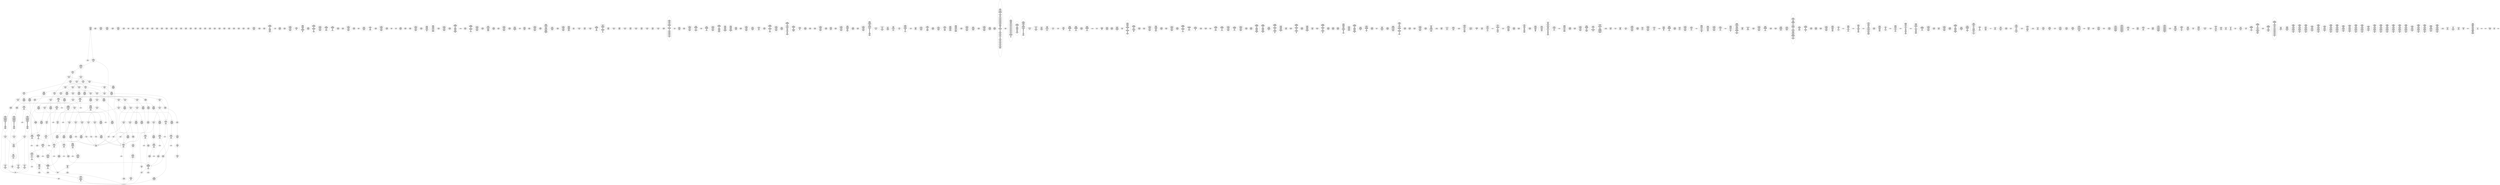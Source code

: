 /* Generated by GvGen v.1.0 (https://www.github.com/stricaud/gvgen) */

digraph G {
compound=true;
   node1 [label="[anywhere]"];
   node2 [label="# 0x0
PUSHX Data
PUSHX Data
MSTORE
CALLVALUE
ISZERO
PUSHX Data
JUMPI
"];
   node3 [label="# 0xc
PUSHX Data
REVERT
"];
   node4 [label="# 0x10
JUMPDEST
PUSHX LogicData
CALLDATASIZE
LT
PUSHX Data
JUMPI
"];
   node5 [label="# 0x1a
PUSHX Data
CALLDATALOAD
PUSHX BitData
SHR
PUSHX LogicData
GT
PUSHX Data
JUMPI
"];
   node6 [label="# 0x2b
PUSHX LogicData
GT
PUSHX Data
JUMPI
"];
   node7 [label="# 0x36
PUSHX LogicData
GT
PUSHX Data
JUMPI
"];
   node8 [label="# 0x41
PUSHX LogicData
EQ
PUSHX Data
JUMPI
"];
   node9 [label="# 0x4c
PUSHX LogicData
EQ
PUSHX Data
JUMPI
"];
   node10 [label="# 0x57
PUSHX LogicData
EQ
PUSHX Data
JUMPI
"];
   node11 [label="# 0x62
PUSHX LogicData
EQ
PUSHX Data
JUMPI
"];
   node12 [label="# 0x6d
PUSHX LogicData
EQ
PUSHX Data
JUMPI
"];
   node13 [label="# 0x78
PUSHX Data
JUMP
"];
   node14 [label="# 0x7c
JUMPDEST
PUSHX LogicData
EQ
PUSHX Data
JUMPI
"];
   node15 [label="# 0x88
PUSHX LogicData
EQ
PUSHX Data
JUMPI
"];
   node16 [label="# 0x93
PUSHX LogicData
EQ
PUSHX Data
JUMPI
"];
   node17 [label="# 0x9e
PUSHX LogicData
EQ
PUSHX Data
JUMPI
"];
   node18 [label="# 0xa9
PUSHX Data
JUMP
"];
   node19 [label="# 0xad
JUMPDEST
PUSHX LogicData
GT
PUSHX Data
JUMPI
"];
   node20 [label="# 0xb9
PUSHX LogicData
EQ
PUSHX Data
JUMPI
"];
   node21 [label="# 0xc4
PUSHX LogicData
EQ
PUSHX Data
JUMPI
"];
   node22 [label="# 0xcf
PUSHX LogicData
EQ
PUSHX Data
JUMPI
"];
   node23 [label="# 0xda
PUSHX LogicData
EQ
PUSHX Data
JUMPI
"];
   node24 [label="# 0xe5
PUSHX LogicData
EQ
PUSHX Data
JUMPI
"];
   node25 [label="# 0xf0
PUSHX Data
JUMP
"];
   node26 [label="# 0xf4
JUMPDEST
PUSHX LogicData
EQ
PUSHX Data
JUMPI
"];
   node27 [label="# 0x100
PUSHX LogicData
EQ
PUSHX Data
JUMPI
"];
   node28 [label="# 0x10b
PUSHX LogicData
EQ
PUSHX Data
JUMPI
"];
   node29 [label="# 0x116
PUSHX LogicData
EQ
PUSHX Data
JUMPI
"];
   node30 [label="# 0x121
PUSHX Data
JUMP
"];
   node31 [label="# 0x125
JUMPDEST
PUSHX LogicData
GT
PUSHX Data
JUMPI
"];
   node32 [label="# 0x131
PUSHX LogicData
GT
PUSHX Data
JUMPI
"];
   node33 [label="# 0x13c
PUSHX LogicData
EQ
PUSHX Data
JUMPI
"];
   node34 [label="# 0x147
PUSHX LogicData
EQ
PUSHX Data
JUMPI
"];
   node35 [label="# 0x152
PUSHX LogicData
EQ
PUSHX Data
JUMPI
"];
   node36 [label="# 0x15d
PUSHX LogicData
EQ
PUSHX Data
JUMPI
"];
   node37 [label="# 0x168
PUSHX LogicData
EQ
PUSHX Data
JUMPI
"];
   node38 [label="# 0x173
PUSHX Data
JUMP
"];
   node39 [label="# 0x177
JUMPDEST
PUSHX LogicData
EQ
PUSHX Data
JUMPI
"];
   node40 [label="# 0x183
PUSHX LogicData
EQ
PUSHX Data
JUMPI
"];
   node41 [label="# 0x18e
PUSHX LogicData
EQ
PUSHX Data
JUMPI
"];
   node42 [label="# 0x199
PUSHX LogicData
EQ
PUSHX Data
JUMPI
"];
   node43 [label="# 0x1a4
PUSHX Data
JUMP
"];
   node44 [label="# 0x1a8
JUMPDEST
PUSHX LogicData
GT
PUSHX Data
JUMPI
"];
   node45 [label="# 0x1b4
PUSHX LogicData
EQ
PUSHX Data
JUMPI
"];
   node46 [label="# 0x1bf
PUSHX LogicData
EQ
PUSHX Data
JUMPI
"];
   node47 [label="# 0x1ca
PUSHX LogicData
EQ
PUSHX Data
JUMPI
"];
   node48 [label="# 0x1d5
PUSHX LogicData
EQ
PUSHX Data
JUMPI
"];
   node49 [label="# 0x1e0
PUSHX LogicData
EQ
PUSHX Data
JUMPI
"];
   node50 [label="# 0x1eb
PUSHX Data
JUMP
"];
   node51 [label="# 0x1ef
JUMPDEST
PUSHX LogicData
EQ
PUSHX Data
JUMPI
"];
   node52 [label="# 0x1fb
PUSHX LogicData
EQ
PUSHX Data
JUMPI
"];
   node53 [label="# 0x206
PUSHX LogicData
EQ
PUSHX Data
JUMPI
"];
   node54 [label="# 0x211
PUSHX LogicData
EQ
PUSHX Data
JUMPI
"];
   node55 [label="# 0x21c
JUMPDEST
PUSHX Data
REVERT
"];
   node56 [label="# 0x221
JUMPDEST
PUSHX Data
PUSHX Data
CALLDATASIZE
PUSHX Data
PUSHX Data
JUMP
"];
   node57 [label="# 0x22f
JUMPDEST
PUSHX Data
JUMP
"];
   node58 [label="# 0x234
JUMPDEST
PUSHX MemData
MLOAD
PUSHX Data
PUSHX Data
JUMP
"];
   node59 [label="# 0x241
JUMPDEST
PUSHX MemData
MLOAD
SUB
RETURN
"];
   node60 [label="# 0x24a
JUMPDEST
PUSHX Data
PUSHX Data
JUMP
"];
   node61 [label="# 0x252
JUMPDEST
PUSHX MemData
MLOAD
PUSHX Data
PUSHX Data
JUMP
"];
   node62 [label="# 0x25f
JUMPDEST
PUSHX Data
PUSHX Data
CALLDATASIZE
PUSHX Data
PUSHX Data
JUMP
"];
   node63 [label="# 0x26d
JUMPDEST
PUSHX Data
JUMP
"];
   node64 [label="# 0x272
JUMPDEST
PUSHX MemData
MLOAD
PUSHX Data
PUSHX Data
JUMP
"];
   node65 [label="# 0x27f
JUMPDEST
PUSHX Data
PUSHX Data
CALLDATASIZE
PUSHX Data
PUSHX Data
JUMP
"];
   node66 [label="# 0x28d
JUMPDEST
PUSHX Data
JUMP
"];
   node67 [label="# 0x292
JUMPDEST
STOP
"];
   node68 [label="# 0x294
JUMPDEST
PUSHX Data
PUSHX Data
CALLDATASIZE
PUSHX Data
PUSHX Data
JUMP
"];
   node69 [label="# 0x2a2
JUMPDEST
PUSHX Data
JUMP
"];
   node70 [label="# 0x2a7
JUMPDEST
PUSHX Data
PUSHX Data
JUMP
"];
   node71 [label="# 0x2af
JUMPDEST
PUSHX MemData
MLOAD
PUSHX Data
PUSHX Data
JUMP
"];
   node72 [label="# 0x2bc
JUMPDEST
PUSHX Data
PUSHX Data
CALLDATASIZE
PUSHX Data
PUSHX Data
JUMP
"];
   node73 [label="# 0x2ca
JUMPDEST
PUSHX Data
JUMP
"];
   node74 [label="# 0x2cf
JUMPDEST
PUSHX Data
PUSHX Data
CALLDATASIZE
PUSHX Data
PUSHX Data
JUMP
"];
   node75 [label="# 0x2dd
JUMPDEST
PUSHX Data
JUMP
"];
   node76 [label="# 0x2e2
JUMPDEST
PUSHX Data
PUSHX Data
CALLDATASIZE
PUSHX Data
PUSHX Data
JUMP
"];
   node77 [label="# 0x2f0
JUMPDEST
PUSHX Data
JUMP
"];
   node78 [label="# 0x2f5
JUMPDEST
PUSHX Data
PUSHX Data
CALLDATASIZE
PUSHX Data
PUSHX Data
JUMP
"];
   node79 [label="# 0x303
JUMPDEST
PUSHX Data
JUMP
"];
   node80 [label="# 0x308
JUMPDEST
PUSHX Data
PUSHX Data
CALLDATASIZE
PUSHX Data
PUSHX Data
JUMP
"];
   node81 [label="# 0x316
JUMPDEST
PUSHX Data
JUMP
"];
   node82 [label="# 0x31b
JUMPDEST
PUSHX Data
PUSHX Data
CALLDATASIZE
PUSHX Data
PUSHX Data
JUMP
"];
   node83 [label="# 0x329
JUMPDEST
PUSHX Data
JUMP
"];
   node84 [label="# 0x32e
JUMPDEST
PUSHX Data
PUSHX Data
CALLDATASIZE
PUSHX Data
PUSHX Data
JUMP
"];
   node85 [label="# 0x33c
JUMPDEST
PUSHX Data
JUMP
"];
   node86 [label="# 0x341
JUMPDEST
PUSHX Data
PUSHX Data
CALLDATASIZE
PUSHX Data
PUSHX Data
JUMP
"];
   node87 [label="# 0x34f
JUMPDEST
PUSHX Data
JUMP
"];
   node88 [label="# 0x354
JUMPDEST
PUSHX Data
PUSHX Data
CALLDATASIZE
PUSHX Data
PUSHX Data
JUMP
"];
   node89 [label="# 0x362
JUMPDEST
PUSHX Data
JUMP
"];
   node90 [label="# 0x367
JUMPDEST
PUSHX Data
PUSHX Data
CALLDATASIZE
PUSHX Data
PUSHX Data
JUMP
"];
   node91 [label="# 0x375
JUMPDEST
PUSHX Data
JUMP
"];
   node92 [label="# 0x37a
JUMPDEST
PUSHX Data
PUSHX Data
JUMP
"];
   node93 [label="# 0x382
JUMPDEST
PUSHX Data
PUSHX Data
CALLDATASIZE
PUSHX Data
PUSHX Data
JUMP
"];
   node94 [label="# 0x390
JUMPDEST
PUSHX Data
JUMP
"];
   node95 [label="# 0x395
JUMPDEST
PUSHX Data
PUSHX Data
CALLDATASIZE
PUSHX Data
PUSHX Data
JUMP
"];
   node96 [label="# 0x3a3
JUMPDEST
PUSHX Data
JUMP
"];
   node97 [label="# 0x3a8
JUMPDEST
PUSHX Data
PUSHX Data
CALLDATASIZE
PUSHX Data
PUSHX Data
JUMP
"];
   node98 [label="# 0x3b6
JUMPDEST
PUSHX Data
JUMP
"];
   node99 [label="# 0x3bb
JUMPDEST
PUSHX Data
PUSHX Data
CALLDATASIZE
PUSHX Data
PUSHX Data
JUMP
"];
   node100 [label="# 0x3c9
JUMPDEST
PUSHX Data
JUMP
"];
   node101 [label="# 0x3ce
JUMPDEST
PUSHX Data
PUSHX Data
CALLDATASIZE
PUSHX Data
PUSHX Data
JUMP
"];
   node102 [label="# 0x3dc
JUMPDEST
PUSHX Data
JUMP
"];
   node103 [label="# 0x3e1
JUMPDEST
PUSHX Data
PUSHX Data
CALLDATASIZE
PUSHX Data
PUSHX Data
JUMP
"];
   node104 [label="# 0x3ef
JUMPDEST
PUSHX Data
JUMP
"];
   node105 [label="# 0x3f4
JUMPDEST
PUSHX Data
PUSHX Data
JUMP
"];
   node106 [label="# 0x3fc
JUMPDEST
PUSHX Data
PUSHX Data
JUMP
"];
   node107 [label="# 0x404
JUMPDEST
PUSHX Data
PUSHX Data
CALLDATASIZE
PUSHX Data
PUSHX Data
JUMP
"];
   node108 [label="# 0x412
JUMPDEST
PUSHX Data
JUMP
"];
   node109 [label="# 0x417
JUMPDEST
PUSHX Data
PUSHX Data
CALLDATASIZE
PUSHX Data
PUSHX Data
JUMP
"];
   node110 [label="# 0x425
JUMPDEST
PUSHX Data
JUMP
"];
   node111 [label="# 0x42a
JUMPDEST
PUSHX Data
PUSHX Data
CALLDATASIZE
PUSHX Data
PUSHX Data
JUMP
"];
   node112 [label="# 0x438
JUMPDEST
PUSHX Data
JUMP
"];
   node113 [label="# 0x43d
JUMPDEST
PUSHX Data
PUSHX Data
CALLDATASIZE
PUSHX Data
PUSHX Data
JUMP
"];
   node114 [label="# 0x44b
JUMPDEST
PUSHX Data
JUMP
"];
   node115 [label="# 0x450
JUMPDEST
PUSHX Data
PUSHX Data
CALLDATASIZE
PUSHX Data
PUSHX Data
JUMP
"];
   node116 [label="# 0x45e
JUMPDEST
PUSHX Data
JUMP
"];
   node117 [label="# 0x463
JUMPDEST
PUSHX Data
PUSHX Data
JUMP
"];
   node118 [label="# 0x46b
JUMPDEST
PUSHX Data
PUSHX Data
CALLDATASIZE
PUSHX Data
PUSHX Data
JUMP
"];
   node119 [label="# 0x479
JUMPDEST
PUSHX Data
JUMP
"];
   node120 [label="# 0x47e
JUMPDEST
PUSHX Data
PUSHX Data
CALLDATASIZE
PUSHX Data
PUSHX Data
JUMP
"];
   node121 [label="# 0x48c
JUMPDEST
PUSHX Data
JUMP
"];
   node122 [label="# 0x491
JUMPDEST
PUSHX Data
PUSHX Data
CALLDATASIZE
PUSHX Data
PUSHX Data
JUMP
"];
   node123 [label="# 0x49f
JUMPDEST
PUSHX Data
JUMP
"];
   node124 [label="# 0x4a4
JUMPDEST
PUSHX MemData
MLOAD
PUSHX Data
PUSHX Data
JUMP
"];
   node125 [label="# 0x4b9
JUMPDEST
PUSHX Data
PUSHX Data
CALLDATASIZE
PUSHX Data
PUSHX Data
JUMP
"];
   node126 [label="# 0x4c7
JUMPDEST
PUSHX Data
JUMP
"];
   node127 [label="# 0x4cc
JUMPDEST
PUSHX Data
PUSHX Data
CALLDATASIZE
PUSHX Data
PUSHX Data
JUMP
"];
   node128 [label="# 0x4da
JUMPDEST
PUSHX Data
JUMP
"];
   node129 [label="# 0x4df
JUMPDEST
PUSHX ArithData
PUSHX BitData
PUSHX BitData
SHL
SUB
NOT
AND
PUSHX Data
MSTORE
PUSHX Data
MSTORE
PUSHX Data
SHA3
SLOAD
PUSHX BitData
AND
"];
   node130 [label="# 0x4fd
JUMPDEST
JUMP
"];
   node131 [label="# 0x502
JUMPDEST
PUSHX StorData
SLOAD
PUSHX MemData
MLOAD
PUSHX ArithData
PUSHX ArithData
PUSHX Data
PUSHX BitData
NOT
PUSHX ArithData
PUSHX BitData
AND
ISZERO
MUL
ADD
AND
DIV
ADD
DIV
MUL
ADD
ADD
MSTORE
MSTORE
PUSHX Data
ADD
ISZERO
PUSHX Data
JUMPI
"];
   node132 [label="# 0x548
PUSHX LogicData
LT
PUSHX Data
JUMPI
"];
   node133 [label="# 0x550
PUSHX ArithData
SLOAD
DIV
MUL
MSTORE
PUSHX ArithData
ADD
PUSHX Data
JUMP
"];
   node134 [label="# 0x563
JUMPDEST
ADD
PUSHX Data
MSTORE
PUSHX Data
PUSHX Data
SHA3
"];
   node135 [label="# 0x571
JUMPDEST
SLOAD
MSTORE
PUSHX ArithData
ADD
PUSHX ArithData
ADD
GT
PUSHX Data
JUMPI
"];
   node136 [label="# 0x585
SUB
PUSHX BitData
AND
ADD
"];
   node137 [label="# 0x58e
JUMPDEST
"];
   node138 [label="# 0x596
JUMPDEST
JUMP
"];
   node139 [label="# 0x599
JUMPDEST
PUSHX Data
PUSHX Data
PUSHX Data
JUMP
"];
   node140 [label="# 0x5a4
JUMPDEST
PUSHX Data
JUMPI
"];
   node141 [label="# 0x5a9
PUSHX MemData
MLOAD
PUSHX BitData
PUSHX BitData
SHL
MSTORE
PUSHX ArithData
ADD
PUSHX Data
PUSHX Data
JUMP
"];
   node142 [label="# 0x5c0
JUMPDEST
PUSHX MemData
MLOAD
SUB
REVERT
"];
   node143 [label="# 0x5c9
JUMPDEST
PUSHX Data
MSTORE
PUSHX Data
PUSHX Data
MSTORE
PUSHX Data
SHA3
SLOAD
PUSHX ArithData
PUSHX BitData
PUSHX BitData
SHL
SUB
AND
JUMP
"];
   node144 [label="# 0x5e5
JUMPDEST
PUSHX Data
PUSHX Data
PUSHX Data
JUMP
"];
   node145 [label="# 0x5f0
JUMPDEST
PUSHX ArithData
PUSHX BitData
PUSHX BitData
SHL
SUB
AND
PUSHX ArithData
PUSHX BitData
PUSHX BitData
SHL
SUB
AND
EQ
ISZERO
PUSHX Data
JUMPI
"];
   node146 [label="# 0x60d
PUSHX MemData
MLOAD
PUSHX BitData
PUSHX BitData
SHL
MSTORE
PUSHX ArithData
ADD
PUSHX Data
PUSHX Data
JUMP
"];
   node147 [label="# 0x624
JUMPDEST
PUSHX ArithData
PUSHX BitData
PUSHX BitData
SHL
SUB
AND
PUSHX Data
PUSHX Data
JUMP
"];
   node148 [label="# 0x636
JUMPDEST
PUSHX ArithData
PUSHX BitData
PUSHX BitData
SHL
SUB
AND
EQ
PUSHX Data
JUMPI
"];
   node149 [label="# 0x646
PUSHX Data
PUSHX Data
PUSHX Data
JUMP
"];
   node150 [label="# 0x652
JUMPDEST
PUSHX Data
JUMPI
"];
   node151 [label="# 0x657
PUSHX MemData
MLOAD
PUSHX BitData
PUSHX BitData
SHL
MSTORE
PUSHX ArithData
ADD
PUSHX Data
PUSHX Data
JUMP
"];
   node152 [label="# 0x66e
JUMPDEST
PUSHX Data
PUSHX Data
JUMP
"];
   node153 [label="# 0x678
JUMPDEST
JUMP
"];
   node154 [label="# 0x67d
JUMPDEST
PUSHX Data
PUSHX MemData
MLOAD
PUSHX Data
PUSHX Data
JUMP
"];
   node155 [label="# 0x68c
JUMPDEST
PUSHX MemData
MLOAD
SUB
SHA3
CALLER
PUSHX Data
JUMP
"];
   node156 [label="# 0x69a
JUMPDEST
PUSHX Data
JUMPI
"];
   node157 [label="# 0x69f
PUSHX MemData
MLOAD
PUSHX BitData
PUSHX BitData
SHL
MSTORE
PUSHX ArithData
ADD
PUSHX Data
PUSHX Data
JUMP
"];
   node158 [label="# 0x6b6
JUMPDEST
PUSHX Data
PUSHX Data
JUMP
"];
   node159 [label="# 0x6c0
JUMPDEST
JUMP
"];
   node160 [label="# 0x6c4
JUMPDEST
PUSHX Data
PUSHX Data
PUSHX Data
PUSHX Data
JUMP
"];
   node161 [label="# 0x6d0
JUMPDEST
JUMP
"];
   node162 [label="# 0x6d5
JUMPDEST
PUSHX Data
PUSHX Data
PUSHX Data
JUMP
"];
   node163 [label="# 0x6e0
JUMPDEST
PUSHX Data
JUMP
"];
   node164 [label="# 0x6e6
JUMPDEST
PUSHX Data
JUMPI
"];
   node165 [label="# 0x6eb
PUSHX MemData
MLOAD
PUSHX BitData
PUSHX BitData
SHL
MSTORE
PUSHX ArithData
ADD
PUSHX Data
PUSHX Data
JUMP
"];
   node166 [label="# 0x702
JUMPDEST
PUSHX Data
PUSHX Data
JUMP
"];
   node167 [label="# 0x70d
JUMPDEST
PUSHX Data
MSTORE
PUSHX Data
PUSHX Data
MSTORE
PUSHX Data
SHA3
PUSHX ArithData
ADD
SLOAD
JUMP
"];
   node168 [label="# 0x722
JUMPDEST
PUSHX Data
MSTORE
PUSHX Data
PUSHX Data
MSTORE
PUSHX Data
SHA3
PUSHX ArithData
ADD
SLOAD
PUSHX Data
PUSHX Data
PUSHX Data
JUMP
"];
   node169 [label="# 0x740
JUMPDEST
PUSHX Data
JUMPI
"];
   node170 [label="# 0x745
PUSHX MemData
MLOAD
PUSHX BitData
PUSHX BitData
SHL
MSTORE
PUSHX ArithData
ADD
PUSHX Data
PUSHX Data
JUMP
"];
   node171 [label="# 0x75c
JUMPDEST
PUSHX Data
PUSHX Data
JUMP
"];
   node172 [label="# 0x766
JUMPDEST
PUSHX ArithData
PUSHX BitData
PUSHX BitData
SHL
SUB
AND
PUSHX Data
MSTORE
PUSHX Data
PUSHX Data
MSTORE
PUSHX Data
SHA3
PUSHX Data
PUSHX BitData
PUSHX BitData
AND
JUMP
"];
   node173 [label="# 0x78e
JUMPDEST
"];
   node174 [label="# 0x791
JUMPDEST
JUMP
"];
   node175 [label="# 0x797
JUMPDEST
PUSHX Data
PUSHX Data
JUMP
"];
   node176 [label="# 0x79f
JUMPDEST
PUSHX ArithData
PUSHX BitData
PUSHX BitData
SHL
SUB
AND
PUSHX ArithData
PUSHX BitData
PUSHX BitData
SHL
SUB
AND
EQ
PUSHX Data
JUMPI
"];
   node177 [label="# 0x7b8
PUSHX MemData
MLOAD
PUSHX BitData
PUSHX BitData
SHL
MSTORE
PUSHX ArithData
ADD
PUSHX Data
PUSHX Data
JUMP
"];
   node178 [label="# 0x7cf
JUMPDEST
PUSHX Data
PUSHX Data
JUMP
"];
   node179 [label="# 0x7d9
JUMPDEST
PUSHX Data
PUSHX MemData
MLOAD
PUSHX ArithData
ADD
PUSHX Data
MSTORE
PUSHX Data
MSTORE
PUSHX Data
JUMP
"];
   node180 [label="# 0x7f4
JUMPDEST
PUSHX Data
PUSHX Data
PUSHX Data
JUMP
"];
   node181 [label="# 0x7ff
JUMPDEST
PUSHX Data
JUMPI
"];
   node182 [label="# 0x804
PUSHX MemData
MLOAD
PUSHX BitData
PUSHX BitData
SHL
MSTORE
PUSHX ArithData
ADD
PUSHX Data
PUSHX Data
JUMP
"];
   node183 [label="# 0x81b
JUMPDEST
PUSHX Data
PUSHX Data
JUMP
"];
   node184 [label="# 0x824
JUMPDEST
JUMP
"];
   node185 [label="# 0x827
JUMPDEST
PUSHX Data
PUSHX Data
PUSHX Data
PUSHX BitData
PUSHX BitData
AND
JUMP
"];
   node186 [label="# 0x83b
JUMPDEST
JUMP
"];
   node187 [label="# 0x843
JUMPDEST
PUSHX Data
PUSHX Data
CALLER
PUSHX Data
JUMP
"];
   node188 [label="# 0x84e
JUMPDEST
PUSHX Data
JUMPI
"];
   node189 [label="# 0x853
PUSHX MemData
MLOAD
PUSHX BitData
PUSHX BitData
SHL
MSTORE
PUSHX ArithData
ADD
PUSHX Data
PUSHX Data
JUMP
"];
   node190 [label="# 0x86a
JUMPDEST
PUSHX Data
PUSHX Data
JUMP
"];
   node191 [label="# 0x873
JUMPDEST
PUSHX Data
PUSHX Data
PUSHX MemData
MLOAD
PUSHX ArithData
ADD
PUSHX Data
MSTORE
PUSHX Data
MSTORE
PUSHX ArithData
ADD
PUSHX Data
PUSHX Data
CODECOPY
PUSHX Data
PUSHX BitData
PUSHX BitData
AND
JUMP
"];
   node192 [label="# 0x8a1
JUMPDEST
PUSHX StorData
SLOAD
PUSHX MemData
MLOAD
PUSHX ArithData
PUSHX ArithData
PUSHX Data
PUSHX BitData
NOT
PUSHX ArithData
PUSHX BitData
AND
ISZERO
MUL
ADD
AND
DIV
ADD
DIV
MUL
ADD
ADD
MSTORE
MSTORE
PUSHX Data
ADD
ISZERO
PUSHX Data
JUMPI
"];
   node193 [label="# 0x8e7
PUSHX LogicData
LT
PUSHX Data
JUMPI
"];
   node194 [label="# 0x8ef
PUSHX ArithData
SLOAD
DIV
MUL
MSTORE
PUSHX ArithData
ADD
PUSHX Data
JUMP
"];
   node195 [label="# 0x902
JUMPDEST
PUSHX Data
PUSHX MemData
MLOAD
PUSHX Data
PUSHX Data
JUMP
"];
   node196 [label="# 0x911
JUMPDEST
PUSHX Data
JUMPI
"];
   node197 [label="# 0x916
PUSHX MemData
MLOAD
PUSHX BitData
PUSHX BitData
SHL
MSTORE
PUSHX ArithData
ADD
PUSHX Data
PUSHX Data
JUMP
"];
   node198 [label="# 0x92d
JUMPDEST
PUSHX Data
MSTORE
PUSHX Data
PUSHX Data
MSTORE
PUSHX Data
SHA3
ISZERO
PUSHX Data
JUMPI
"];
   node199 [label="# 0x942
ISZERO
PUSHX Data
JUMPI
"];
   node200 [label="# 0x948
PUSHX ArithData
ADD
SSTORE
"];
   node201 [label="# 0x94f
JUMPDEST
ISZERO
PUSHX Data
JUMPI
"];
   node202 [label="# 0x956
PUSHX ArithData
ADD
SSTORE
"];
   node203 [label="# 0x95d
JUMPDEST
PUSHX ArithData
PUSHX BitData
PUSHX BitData
SHL
SUB
AND
ISZERO
PUSHX Data
JUMPI
"];
   node204 [label="# 0x96d
PUSHX ArithData
ADD
SLOAD
PUSHX ArithData
PUSHX BitData
PUSHX BitData
SHL
SUB
NOT
AND
PUSHX ArithData
PUSHX BitData
PUSHX BitData
SHL
SUB
AND
OR
SSTORE
"];
   node205 [label="# 0x98a
JUMPDEST
ISZERO
PUSHX Data
JUMPI
"];
   node206 [label="# 0x991
PUSHX ArithData
ADD
SSTORE
"];
   node207 [label="# 0x998
JUMPDEST
ISZERO
PUSHX Data
JUMPI
"];
   node208 [label="# 0x99f
PUSHX ArithData
ADD
SSTORE
"];
   node209 [label="# 0x9a6
JUMPDEST
ISZERO
PUSHX Data
JUMPI
"];
   node210 [label="# 0x9ad
PUSHX ArithData
ADD
SSTORE
"];
   node211 [label="# 0x9b4
JUMPDEST
ISZERO
PUSHX Data
JUMPI
"];
   node212 [label="# 0x9bb
PUSHX ArithData
ADD
SSTORE
"];
   node213 [label="# 0x9c2
JUMPDEST
ISZERO
PUSHX Data
JUMPI
"];
   node214 [label="# 0x9c9
PUSHX ArithData
ADD
SSTORE
"];
   node215 [label="# 0x9d0
JUMPDEST
PUSHX Data
JUMP
"];
   node216 [label="# 0x9d5
JUMPDEST
PUSHX ArithData
ADD
SSTORE
PUSHX ArithData
ADD
SSTORE
PUSHX ArithData
ADD
SLOAD
PUSHX ArithData
PUSHX BitData
PUSHX BitData
SHL
SUB
NOT
AND
PUSHX ArithData
PUSHX BitData
PUSHX BitData
SHL
SUB
AND
OR
SSTORE
PUSHX ArithData
ADD
SSTORE
PUSHX ArithData
ADD
SSTORE
PUSHX ArithData
ADD
SSTORE
PUSHX ArithData
ADD
SSTORE
PUSHX ArithData
ADD
SSTORE
"];
   node217 [label="# 0xa24
JUMPDEST
JUMP
"];
   node218 [label="# 0xa31
JUMPDEST
PUSHX Data
PUSHX Data
CALLER
PUSHX Data
JUMP
"];
   node219 [label="# 0xa3c
JUMPDEST
PUSHX Data
JUMPI
"];
   node220 [label="# 0xa41
PUSHX MemData
MLOAD
PUSHX BitData
PUSHX BitData
SHL
MSTORE
PUSHX ArithData
ADD
PUSHX Data
PUSHX Data
JUMP
"];
   node221 [label="# 0xa58
JUMPDEST
PUSHX Data
PUSHX ArithData
PUSHX BitData
PUSHX BitData
SHL
SUB
AND
PUSHX BitData
PUSHX BitData
AND
JUMP
"];
   node222 [label="# 0xa73
JUMPDEST
JUMP
"];
   node223 [label="# 0xa79
JUMPDEST
PUSHX Data
PUSHX ArithData
PUSHX BitData
PUSHX BitData
SHL
SUB
AND
PUSHX Data
JUMPI
"];
   node224 [label="# 0xa8a
PUSHX MemData
MLOAD
PUSHX BitData
PUSHX BitData
SHL
MSTORE
PUSHX ArithData
ADD
PUSHX Data
PUSHX Data
JUMP
"];
   node225 [label="# 0xaa1
JUMPDEST
PUSHX ArithData
PUSHX BitData
PUSHX BitData
SHL
SUB
AND
PUSHX Data
MSTORE
PUSHX Data
PUSHX Data
MSTORE
PUSHX Data
SHA3
PUSHX Data
PUSHX Data
JUMP
"];
   node226 [label="# 0xac2
JUMPDEST
PUSHX Data
MSTORE
PUSHX Data
PUSHX Data
MSTORE
PUSHX Data
SHA3
PUSHX Data
PUSHX BitData
PUSHX BitData
AND
JUMP
"];
   node227 [label="# 0xae0
JUMPDEST
PUSHX Data
MSTORE
PUSHX Data
PUSHX Data
MSTORE
PUSHX Data
SHA3
PUSHX Data
PUSHX BitData
PUSHX BitData
AND
JUMP
"];
   node228 [label="# 0xafe
JUMPDEST
PUSHX Data
PUSHX Data
CALLER
PUSHX Data
JUMP
"];
   node229 [label="# 0xb09
JUMPDEST
PUSHX Data
JUMPI
"];
   node230 [label="# 0xb0e
PUSHX MemData
MLOAD
PUSHX BitData
PUSHX BitData
SHL
MSTORE
PUSHX ArithData
ADD
PUSHX Data
PUSHX Data
JUMP
"];
   node231 [label="# 0xb25
JUMPDEST
PUSHX Data
PUSHX MemData
MLOAD
PUSHX Data
PUSHX Data
JUMP
"];
   node232 [label="# 0xb34
JUMPDEST
PUSHX MemData
MLOAD
SUB
SHA3
PUSHX Data
JUMP
"];
   node233 [label="# 0xb42
JUMPDEST
PUSHX StorData
SLOAD
PUSHX MemData
MLOAD
PUSHX ArithData
PUSHX ArithData
PUSHX Data
PUSHX BitData
NOT
PUSHX ArithData
PUSHX BitData
AND
ISZERO
MUL
ADD
AND
DIV
ADD
DIV
MUL
ADD
ADD
MSTORE
MSTORE
PUSHX Data
ADD
ISZERO
PUSHX Data
JUMPI
"];
   node234 [label="# 0xb88
PUSHX LogicData
LT
PUSHX Data
JUMPI
"];
   node235 [label="# 0xb90
PUSHX ArithData
SLOAD
DIV
MUL
MSTORE
PUSHX ArithData
ADD
PUSHX Data
JUMP
"];
   node236 [label="# 0xba3
JUMPDEST
PUSHX Data
JUMP
"];
   node237 [label="# 0xba8
JUMPDEST
PUSHX Data
PUSHX Data
JUMP
"];
   node238 [label="# 0xbb0
JUMPDEST
PUSHX ArithData
PUSHX BitData
PUSHX BitData
SHL
SUB
AND
PUSHX ArithData
PUSHX BitData
PUSHX BitData
SHL
SUB
AND
EQ
ISZERO
PUSHX Data
JUMPI
"];
   node239 [label="# 0xbca
PUSHX MemData
MLOAD
PUSHX BitData
PUSHX BitData
SHL
MSTORE
PUSHX ArithData
ADD
PUSHX Data
PUSHX Data
JUMP
"];
   node240 [label="# 0xbe1
JUMPDEST
PUSHX Data
PUSHX Data
PUSHX Data
PUSHX Data
JUMP
"];
   node241 [label="# 0xbee
JUMPDEST
PUSHX ArithData
PUSHX BitData
PUSHX BitData
SHL
SUB
AND
MSTORE
PUSHX ArithData
ADD
MSTORE
PUSHX ArithData
ADD
PUSHX Data
SHA3
AND
MSTORE
MSTORE
SHA3
SLOAD
PUSHX BitData
NOT
AND
ISZERO
ISZERO
OR
SSTORE
PUSHX Data
PUSHX Data
JUMP
"];
   node242 [label="# 0xc32
JUMPDEST
PUSHX ArithData
PUSHX BitData
PUSHX BitData
SHL
SUB
AND
PUSHX Data
PUSHX MemData
MLOAD
PUSHX Data
PUSHX Data
JUMP
"];
   node243 [label="# 0xc6a
JUMPDEST
PUSHX MemData
MLOAD
SUB
LOGX
JUMP
"];
   node244 [label="# 0xc76
JUMPDEST
PUSHX Data
PUSHX Data
PUSHX Data
JUMP
"];
   node245 [label="# 0xc81
JUMPDEST
PUSHX Data
JUMP
"];
   node246 [label="# 0xc87
JUMPDEST
PUSHX Data
JUMPI
"];
   node247 [label="# 0xc8c
PUSHX MemData
MLOAD
PUSHX BitData
PUSHX BitData
SHL
MSTORE
PUSHX ArithData
ADD
PUSHX Data
PUSHX Data
JUMP
"];
   node248 [label="# 0xca3
JUMPDEST
PUSHX Data
PUSHX Data
JUMP
"];
   node249 [label="# 0xcaf
JUMPDEST
PUSHX Data
PUSHX Data
CALLER
PUSHX Data
JUMP
"];
   node250 [label="# 0xcba
JUMPDEST
PUSHX Data
JUMPI
"];
   node251 [label="# 0xcbf
PUSHX MemData
MLOAD
PUSHX BitData
PUSHX BitData
SHL
MSTORE
PUSHX ArithData
ADD
PUSHX Data
PUSHX Data
JUMP
"];
   node252 [label="# 0xcd6
JUMPDEST
PUSHX Data
MSTORE
PUSHX Data
PUSHX ArithData
MSTORE
PUSHX Data
SHA3
MLOAD
PUSHX Data
ADD
PUSHX Data
JUMP
"];
   node253 [label="# 0xcf5
JUMPDEST
PUSHX Data
PUSHX Data
PUSHX Data
JUMP
"];
   node254 [label="# 0xd00
JUMPDEST
PUSHX Data
JUMPI
"];
   node255 [label="# 0xd05
PUSHX MemData
MLOAD
PUSHX BitData
PUSHX BitData
SHL
MSTORE
PUSHX ArithData
ADD
PUSHX Data
PUSHX Data
JUMP
"];
   node256 [label="# 0xd1c
JUMPDEST
PUSHX Data
MSTORE
PUSHX Data
PUSHX ArithData
MSTORE
PUSHX MemData
SHA3
SLOAD
MLOAD
PUSHX ArithData
PUSHX Data
PUSHX BitData
NOT
PUSHX ArithData
PUSHX BitData
AND
ISZERO
MUL
ADD
AND
DIV
ADD
DIV
MUL
ADD
ADD
MSTORE
MSTORE
PUSHX Data
ADD
ISZERO
PUSHX Data
JUMPI
"];
   node257 [label="# 0xd6b
PUSHX LogicData
LT
PUSHX Data
JUMPI
"];
   node258 [label="# 0xd73
PUSHX ArithData
SLOAD
DIV
MUL
MSTORE
PUSHX ArithData
ADD
PUSHX Data
JUMP
"];
   node259 [label="# 0xd86
JUMPDEST
ADD
PUSHX Data
MSTORE
PUSHX Data
PUSHX Data
SHA3
"];
   node260 [label="# 0xd94
JUMPDEST
SLOAD
MSTORE
PUSHX ArithData
ADD
PUSHX ArithData
ADD
GT
PUSHX Data
JUMPI
"];
   node261 [label="# 0xda8
SUB
PUSHX BitData
AND
ADD
"];
   node262 [label="# 0xdb1
JUMPDEST
PUSHX StorData
SLOAD
PUSHX Data
PUSHX BitData
NOT
PUSHX ArithData
PUSHX BitData
AND
ISZERO
MUL
ADD
AND
DIV
PUSHX Data
JUMPI
"];
   node263 [label="# 0xdd4
PUSHX Data
JUMP
"];
   node264 [label="# 0xdda
JUMPDEST
MLOAD
ISZERO
PUSHX Data
JUMPI
"];
   node265 [label="# 0xde2
PUSHX Data
PUSHX MemData
MLOAD
PUSHX ArithData
ADD
PUSHX Data
PUSHX Data
JUMP
"];
   node266 [label="# 0xdf5
JUMPDEST
PUSHX MemData
MLOAD
PUSHX ArithData
SUB
SUB
MSTORE
PUSHX Data
MSTORE
PUSHX Data
JUMP
"];
   node267 [label="# 0xe0c
JUMPDEST
PUSHX Data
PUSHX Data
PUSHX Data
JUMP
"];
   node268 [label="# 0xe17
JUMPDEST
PUSHX MemData
MLOAD
PUSHX ArithData
ADD
PUSHX Data
PUSHX Data
JUMP
"];
   node269 [label="# 0xe28
JUMPDEST
PUSHX MemData
MLOAD
PUSHX ArithData
SUB
SUB
MSTORE
PUSHX Data
MSTORE
JUMP
"];
   node270 [label="# 0xe3f
JUMPDEST
PUSHX Data
MSTORE
PUSHX Data
PUSHX Data
MSTORE
PUSHX Data
SHA3
PUSHX Data
PUSHX Data
JUMP
"];
   node271 [label="# 0xe56
JUMPDEST
PUSHX MemData
MLOAD
PUSHX Data
PUSHX Data
JUMP
"];
   node272 [label="# 0xe62
JUMPDEST
PUSHX MemData
MLOAD
SUB
SHA3
JUMP
"];
   node273 [label="# 0xe6d
JUMPDEST
PUSHX Data
MSTORE
PUSHX Data
PUSHX Data
MSTORE
PUSHX Data
SHA3
PUSHX ArithData
ADD
SLOAD
PUSHX Data
PUSHX Data
PUSHX Data
JUMP
"];
   node274 [label="# 0xe8b
JUMPDEST
PUSHX Data
JUMPI
"];
   node275 [label="# 0xe90
PUSHX MemData
MLOAD
PUSHX BitData
PUSHX BitData
SHL
MSTORE
PUSHX ArithData
ADD
PUSHX Data
PUSHX Data
JUMP
"];
   node276 [label="# 0xea7
JUMPDEST
PUSHX Data
PUSHX Data
PUSHX MemData
MLOAD
PUSHX Data
PUSHX Data
JUMP
"];
   node277 [label="# 0xeb8
JUMPDEST
PUSHX Data
JUMPI
"];
   node278 [label="# 0xebd
PUSHX MemData
MLOAD
PUSHX BitData
PUSHX BitData
SHL
MSTORE
PUSHX ArithData
ADD
PUSHX Data
PUSHX Data
JUMP
"];
   node279 [label="# 0xed4
JUMPDEST
PUSHX Data
PUSHX Data
PUSHX Data
PUSHX Data
JUMP
"];
   node280 [label="# 0xee0
JUMPDEST
PUSHX Data
PUSHX Data
PUSHX Data
JUMP
"];
   node281 [label="# 0xeec
JUMPDEST
PUSHX Data
MLOAD
PUSHX ArithData
ADD
MSTORE
PUSHX ArithData
PUSHX BitData
PUSHX BitData
SHL
SUB
AND
MSTORE
PUSHX ArithData
ADD
MSTORE
ADD
MSTORE
AND
PUSHX ArithData
ADD
MSTORE
PUSHX ArithData
ADD
MSTORE
PUSHX ArithData
ADD
MSTORE
PUSHX ArithData
ADD
MSTORE
PUSHX ArithData
ADD
MSTORE
PUSHX ArithData
ADD
MSTORE
PUSHX Data
MSTORE
PUSHX Data
MSTORE
SHA3
MLOAD
SLOAD
AND
PUSHX ArithData
PUSHX BitData
PUSHX BitData
SHL
SUB
NOT
AND
OR
SSTORE
MLOAD
PUSHX ArithData
ADD
SSTORE
MLOAD
PUSHX ArithData
ADD
SSTORE
MLOAD
PUSHX ArithData
ADD
SLOAD
AND
AND
OR
SSTORE
MLOAD
PUSHX ArithData
ADD
SSTORE
MLOAD
PUSHX ArithData
ADD
SSTORE
MLOAD
PUSHX ArithData
ADD
SSTORE
MLOAD
PUSHX ArithData
ADD
SSTORE
MLOAD
PUSHX ArithData
ADD
SSTORE
PUSHX Data
PUSHX Data
JUMP
"];
   node282 [label="# 0xfb4
JUMPDEST
JUMP
"];
   node283 [label="# 0xfc2
JUMPDEST
PUSHX Data
PUSHX Data
MSTORE
PUSHX Data
MSTORE
PUSHX Data
SHA3
SLOAD
PUSHX ArithData
ADD
SLOAD
PUSHX ArithData
ADD
SLOAD
PUSHX ArithData
ADD
SLOAD
PUSHX ArithData
ADD
SLOAD
PUSHX ArithData
ADD
SLOAD
PUSHX ArithData
ADD
SLOAD
PUSHX ArithData
ADD
SLOAD
PUSHX ArithData
ADD
SLOAD
PUSHX ArithData
PUSHX BitData
PUSHX BitData
SHL
SUB
AND
AND
JUMP
"];
   node284 [label="# 0x1019
JUMPDEST
PUSHX ArithData
PUSHX BitData
PUSHX BitData
SHL
SUB
AND
PUSHX Data
MSTORE
PUSHX Data
PUSHX Data
MSTORE
PUSHX Data
SHA3
AND
MSTORE
MSTORE
SHA3
SLOAD
PUSHX BitData
AND
JUMP
"];
   node285 [label="# 0x1047
JUMPDEST
PUSHX Data
PUSHX ArithData
MSTORE
PUSHX Data
MSTORE
PUSHX MemData
SHA3
SLOAD
MLOAD
PUSHX ArithData
PUSHX Data
PUSHX BitData
NOT
PUSHX ArithData
PUSHX BitData
AND
ISZERO
MUL
ADD
AND
DIV
ADD
DIV
MUL
ADD
ADD
MSTORE
MSTORE
ADD
ISZERO
PUSHX Data
JUMPI
"];
   node286 [label="# 0x1094
PUSHX LogicData
LT
PUSHX Data
JUMPI
"];
   node287 [label="# 0x109c
PUSHX ArithData
SLOAD
DIV
MUL
MSTORE
PUSHX ArithData
ADD
PUSHX Data
JUMP
"];
   node288 [label="# 0x10af
JUMPDEST
ADD
PUSHX Data
MSTORE
PUSHX Data
PUSHX Data
SHA3
"];
   node289 [label="# 0x10bd
JUMPDEST
SLOAD
MSTORE
PUSHX ArithData
ADD
PUSHX ArithData
ADD
GT
PUSHX Data
JUMPI
"];
   node290 [label="# 0x10d1
SUB
PUSHX BitData
AND
ADD
"];
   node291 [label="# 0x10da
JUMPDEST
JUMP
"];
   node292 [label="# 0x10e2
JUMPDEST
SLOAD
JUMP
"];
   node293 [label="# 0x10e6
JUMPDEST
SLOAD
PUSHX ArithData
ADD
SSTORE
JUMP
"];
   node294 [label="# 0x10ef
JUMPDEST
PUSHX Data
PUSHX Data
PUSHX ArithData
PUSHX BitData
PUSHX BitData
SHL
SUB
AND
PUSHX Data
JUMP
"];
   node295 [label="# 0x1104
JUMPDEST
PUSHX Data
PUSHX Data
PUSHX ArithData
PUSHX BitData
PUSHX BitData
SHL
SUB
AND
PUSHX Data
JUMP
"];
   node296 [label="# 0x1119
JUMPDEST
PUSHX Data
PUSHX Data
PUSHX Data
JUMP
"];
   node297 [label="# 0x1125
JUMPDEST
PUSHX Data
PUSHX Data
PUSHX ArithData
PUSHX BitData
PUSHX BitData
SHL
SUB
AND
PUSHX Data
JUMP
"];
   node298 [label="# 0x113b
JUMPDEST
"];
   node299 [label="# 0x113e
JUMPDEST
JUMP
"];
   node300 [label="# 0x1145
JUMPDEST
EXTCODESIZE
ISZERO
ISZERO
JUMP
"];
   node301 [label="# 0x114b
JUMPDEST
PUSHX Data
PUSHX Data
PUSHX Data
PUSHX Data
JUMP
"];
   node302 [label="# 0x115a
JUMPDEST
PUSHX Data
PUSHX Data
PUSHX Data
JUMP
"];
   node303 [label="# 0x1166
JUMPDEST
PUSHX Data
PUSHX Data
PUSHX Data
PUSHX BitData
PUSHX BitData
AND
JUMP
"];
   node304 [label="# 0x1179
JUMPDEST
CALLER
JUMP
"];
   node305 [label="# 0x117d
JUMPDEST
PUSHX Data
MSTORE
PUSHX Data
PUSHX Data
MSTORE
PUSHX Data
SHA3
SLOAD
PUSHX ArithData
PUSHX BitData
PUSHX BitData
SHL
SUB
NOT
AND
PUSHX ArithData
PUSHX BitData
PUSHX BitData
SHL
SUB
AND
OR
SSTORE
PUSHX Data
PUSHX Data
JUMP
"];
   node306 [label="# 0x11b2
JUMPDEST
PUSHX ArithData
PUSHX BitData
PUSHX BitData
SHL
SUB
AND
PUSHX Data
PUSHX MemData
MLOAD
PUSHX MemData
MLOAD
SUB
LOGX
JUMP
"];
   node307 [label="# 0x11eb
JUMPDEST
PUSHX Data
PUSHX Data
JUMP
"];
   node308 [label="# 0x11f4
JUMPDEST
PUSHX Data
JUMPI
"];
   node309 [label="# 0x11f9
PUSHX MemData
MLOAD
PUSHX BitData
PUSHX BitData
SHL
MSTORE
PUSHX ArithData
ADD
PUSHX Data
PUSHX Data
JUMP
"];
   node310 [label="# 0x1210
JUMPDEST
PUSHX Data
MSTORE
PUSHX Data
PUSHX ArithData
MSTORE
PUSHX Data
SHA3
MLOAD
PUSHX Data
ADD
PUSHX Data
JUMP
"];
   node311 [label="# 0x122f
JUMPDEST
PUSHX Data
PUSHX Data
PUSHX Data
JUMP
"];
   node312 [label="# 0x123a
JUMPDEST
PUSHX Data
PUSHX Data
PUSHX Data
JUMP
"];
   node313 [label="# 0x1245
JUMPDEST
PUSHX Data
JUMPI
"];
   node314 [label="# 0x124a
PUSHX MemData
MLOAD
PUSHX BitData
PUSHX BitData
SHL
MSTORE
PUSHX ArithData
ADD
PUSHX Data
PUSHX Data
JUMP
"];
   node315 [label="# 0x1261
JUMPDEST
PUSHX Data
PUSHX Data
PUSHX Data
JUMP
"];
   node316 [label="# 0x126c
JUMPDEST
PUSHX ArithData
PUSHX BitData
PUSHX BitData
SHL
SUB
AND
PUSHX ArithData
PUSHX BitData
PUSHX BitData
SHL
SUB
AND
EQ
PUSHX Data
JUMPI
"];
   node317 [label="# 0x1289
PUSHX ArithData
PUSHX BitData
PUSHX BitData
SHL
SUB
AND
PUSHX Data
PUSHX Data
JUMP
"];
   node318 [label="# 0x129c
JUMPDEST
PUSHX ArithData
PUSHX BitData
PUSHX BitData
SHL
SUB
AND
EQ
"];
   node319 [label="# 0x12a7
JUMPDEST
PUSHX Data
JUMPI
"];
   node320 [label="# 0x12ad
PUSHX Data
PUSHX Data
JUMP
"];
   node321 [label="# 0x12b7
JUMPDEST
JUMP
"];
   node322 [label="# 0x12bf
JUMPDEST
PUSHX ArithData
PUSHX BitData
PUSHX BitData
SHL
SUB
AND
PUSHX Data
PUSHX Data
JUMP
"];
   node323 [label="# 0x12d2
JUMPDEST
PUSHX ArithData
PUSHX BitData
PUSHX BitData
SHL
SUB
AND
EQ
PUSHX Data
JUMPI
"];
   node324 [label="# 0x12e1
PUSHX MemData
MLOAD
PUSHX BitData
PUSHX BitData
SHL
MSTORE
PUSHX ArithData
ADD
PUSHX Data
PUSHX Data
JUMP
"];
   node325 [label="# 0x12f8
JUMPDEST
PUSHX ArithData
PUSHX BitData
PUSHX BitData
SHL
SUB
AND
PUSHX Data
JUMPI
"];
   node326 [label="# 0x1307
PUSHX MemData
MLOAD
PUSHX BitData
PUSHX BitData
SHL
MSTORE
PUSHX ArithData
ADD
PUSHX Data
PUSHX Data
JUMP
"];
   node327 [label="# 0x131e
JUMPDEST
PUSHX Data
PUSHX Data
JUMP
"];
   node328 [label="# 0x1329
JUMPDEST
PUSHX Data
PUSHX Data
PUSHX Data
JUMP
"];
   node329 [label="# 0x1334
JUMPDEST
PUSHX ArithData
PUSHX BitData
PUSHX BitData
SHL
SUB
AND
PUSHX Data
MSTORE
PUSHX Data
PUSHX Data
MSTORE
PUSHX Data
SHA3
PUSHX Data
PUSHX BitData
PUSHX BitData
AND
JUMP
"];
   node330 [label="# 0x135c
JUMPDEST
PUSHX ArithData
PUSHX BitData
PUSHX BitData
SHL
SUB
AND
PUSHX Data
MSTORE
PUSHX Data
PUSHX Data
MSTORE
PUSHX Data
SHA3
PUSHX Data
PUSHX BitData
PUSHX BitData
AND
JUMP
"];
   node331 [label="# 0x1385
JUMPDEST
PUSHX Data
PUSHX Data
PUSHX BitData
PUSHX BitData
AND
JUMP
"];
   node332 [label="# 0x1398
JUMPDEST
PUSHX ArithData
PUSHX BitData
PUSHX BitData
SHL
SUB
AND
PUSHX ArithData
PUSHX BitData
PUSHX BitData
SHL
SUB
AND
PUSHX Data
PUSHX MemData
MLOAD
PUSHX MemData
MLOAD
SUB
LOGX
JUMP
"];
   node333 [label="# 0x13df
JUMPDEST
PUSHX Data
MSTORE
PUSHX Data
PUSHX Data
MSTORE
PUSHX Data
SHA3
PUSHX Data
PUSHX BitData
PUSHX BitData
AND
JUMP
"];
   node334 [label="# 0x13fd
JUMPDEST
ISZERO
PUSHX Data
JUMPI
"];
   node335 [label="# 0x1403
PUSHX Data
PUSHX Data
JUMP
"];
   node336 [label="# 0x140a
JUMPDEST
PUSHX ArithData
PUSHX BitData
PUSHX BitData
SHL
SUB
AND
PUSHX ArithData
PUSHX BitData
PUSHX BitData
SHL
SUB
AND
PUSHX Data
PUSHX MemData
MLOAD
PUSHX MemData
MLOAD
SUB
LOGX
JUMP
"];
   node337 [label="# 0x144e
JUMPDEST
PUSHX Data
PUSHX Data
PUSHX Data
JUMP
"];
   node338 [label="# 0x145a
JUMPDEST
PUSHX Data
MSTORE
PUSHX Data
PUSHX Data
MSTORE
PUSHX Data
SHA3
PUSHX Data
PUSHX BitData
PUSHX BitData
AND
JUMP
"];
   node339 [label="# 0x1478
JUMPDEST
ISZERO
PUSHX Data
JUMPI
"];
   node340 [label="# 0x147e
PUSHX Data
PUSHX Data
JUMP
"];
   node341 [label="# 0x1485
JUMPDEST
PUSHX ArithData
PUSHX BitData
PUSHX BitData
SHL
SUB
AND
PUSHX ArithData
PUSHX BitData
PUSHX BitData
SHL
SUB
AND
PUSHX Data
PUSHX MemData
MLOAD
PUSHX MemData
MLOAD
SUB
LOGX
JUMP
"];
   node342 [label="# 0x14c9
JUMPDEST
PUSHX Data
PUSHX Data
PUSHX Data
JUMP
"];
   node343 [label="# 0x14d4
JUMPDEST
PUSHX Data
PUSHX Data
PUSHX Data
JUMP
"];
   node344 [label="# 0x14e2
JUMPDEST
PUSHX Data
PUSHX Data
PUSHX Data
JUMP
"];
   node345 [label="# 0x14ed
JUMPDEST
PUSHX Data
MSTORE
PUSHX Data
PUSHX Data
MSTORE
PUSHX Data
SHA3
SLOAD
PUSHX Data
PUSHX BitData
NOT
PUSHX ArithData
PUSHX BitData
AND
ISZERO
MUL
ADD
AND
DIV
ISZERO
PUSHX Data
JUMPI
"];
   node346 [label="# 0x1515
PUSHX Data
MSTORE
PUSHX Data
PUSHX Data
MSTORE
PUSHX Data
SHA3
PUSHX Data
PUSHX Data
JUMP
"];
   node347 [label="# 0x152b
JUMPDEST
PUSHX ArithData
PUSHX BitData
PUSHX BitData
SHL
SUB
AND
PUSHX Data
MSTORE
PUSHX Data
PUSHX Data
MSTORE
PUSHX Data
SHA3
PUSHX Data
PUSHX BitData
PUSHX BitData
AND
JUMP
"];
   node348 [label="# 0x1553
JUMPDEST
PUSHX Data
PUSHX Data
PUSHX BitData
PUSHX BitData
AND
JUMP
"];
   node349 [label="# 0x1565
JUMPDEST
PUSHX MemData
MLOAD
PUSHX Data
PUSHX ArithData
PUSHX BitData
PUSHX BitData
SHL
SUB
AND
PUSHX Data
LOGX
JUMP
"];
   node350 [label="# 0x15a2
JUMPDEST
PUSHX Data
PUSHX Data
PUSHX Data
JUMP
"];
   node351 [label="# 0x15b1
JUMPDEST
JUMP
"];
   node352 [label="# 0x15be
JUMPDEST
MLOAD
PUSHX Data
PUSHX Data
PUSHX ArithData
ADD
PUSHX Data
JUMP
"];
   node353 [label="# 0x15d1
JUMPDEST
PUSHX Data
PUSHX Data
PUSHX Data
JUMP
"];
   node354 [label="# 0x15de
JUMPDEST
PUSHX Data
PUSHX BitData
PUSHX BitData
SHL
PUSHX MemData
MLOAD
PUSHX ArithData
ADD
PUSHX Data
PUSHX Data
JUMP
"];
   node355 [label="# 0x15fd
JUMPDEST
PUSHX MemData
MLOAD
PUSHX BitData
NOT
SUB
ADD
MSTORE
MSTORE
PUSHX ArithData
ADD
MLOAD
PUSHX ArithData
PUSHX BitData
PUSHX BitData
SHL
SUB
AND
PUSHX ArithData
PUSHX BitData
PUSHX BitData
SHL
SUB
NOT
AND
OR
MSTORE
PUSHX Data
JUMP
"];
   node356 [label="# 0x1634
JUMPDEST
PUSHX Data
PUSHX Data
JUMP
"];
   node357 [label="# 0x163f
JUMPDEST
PUSHX Data
PUSHX Data
JUMP
"];
   node358 [label="# 0x164b
JUMPDEST
PUSHX Data
JUMPI
"];
   node359 [label="# 0x1650
PUSHX MemData
MLOAD
PUSHX BitData
PUSHX BitData
SHL
MSTORE
PUSHX ArithData
ADD
PUSHX Data
PUSHX Data
JUMP
"];
   node360 [label="# 0x1667
JUMPDEST
PUSHX Data
PUSHX Data
JUMPI
"];
   node361 [label="# 0x166f
PUSHX Data
MLOAD
ADD
MSTORE
PUSHX Data
MSTORE
PUSHX BitData
PUSHX BitData
SHL
PUSHX ArithData
ADD
MSTORE
PUSHX Data
JUMP
"];
   node362 [label="# 0x168c
JUMPDEST
PUSHX Data
"];
   node363 [label="# 0x1690
JUMPDEST
ISZERO
PUSHX Data
JUMPI
"];
   node364 [label="# 0x1697
PUSHX ArithData
ADD
PUSHX Data
DIV
PUSHX Data
JUMP
"];
   node365 [label="# 0x16a4
JUMPDEST
PUSHX Data
PUSHX LogicData
GT
ISZERO
PUSHX Data
JUMPI
"];
   node366 [label="# 0x16b9
PUSHX Data
REVERT
"];
   node367 [label="# 0x16bd
JUMPDEST
PUSHX MemData
MLOAD
MSTORE
PUSHX ArithData
ADD
PUSHX BitData
NOT
AND
PUSHX ArithData
ADD
ADD
PUSHX Data
MSTORE
ISZERO
PUSHX Data
JUMPI
"];
   node368 [label="# 0x16dc
PUSHX ArithData
ADD
CALLDATASIZE
CALLDATACOPY
ADD
"];
   node369 [label="# 0x16e8
JUMPDEST
PUSHX BitData
NOT
ADD
"];
   node370 [label="# 0x16f4
JUMPDEST
ISZERO
PUSHX Data
JUMPI
"];
   node371 [label="# 0x16fb
PUSHX Data
MOD
PUSHX ArithData
ADD
PUSHX BitData
SHL
PUSHX ArithData
SUB
MLOAD
LT
PUSHX Data
JUMPI
"];
   node372 [label="# 0x1716
INVALID
"];
   node373 [label="# 0x1717
JUMPDEST
PUSHX ArithData
ADD
ADD
PUSHX ArithData
PUSHX BitData
PUSHX BitData
SHL
SUB
NOT
AND
PUSHX BitData
BYTE
MSTORE8
PUSHX Data
DIV
PUSHX Data
JUMP
"];
   node374 [label="# 0x1739
JUMPDEST
JUMP
"];
   node375 [label="# 0x1742
JUMPDEST
PUSHX Data
PUSHX MemData
MLOAD
PUSHX ArithData
ADD
PUSHX Data
MSTORE
PUSHX Data
MSTORE
PUSHX Data
JUMP
"];
   node376 [label="# 0x175c
JUMPDEST
PUSHX Data
PUSHX Data
PUSHX Data
JUMP
"];
   node377 [label="# 0x1768
JUMPDEST
PUSHX Data
JUMPI
"];
   node378 [label="# 0x176d
SLOAD
PUSHX ArithData
ADD
SSTORE
PUSHX Data
MSTORE
PUSHX Data
SHA3
ADD
SSTORE
SLOAD
MSTORE
ADD
MSTORE
PUSHX Data
SHA3
SSTORE
PUSHX Data
JUMP
"];
   node379 [label="# 0x179e
JUMPDEST
PUSHX Data
PUSHX Data
JUMP
"];
   node380 [label="# 0x17a6
JUMPDEST
PUSHX Data
MSTORE
PUSHX ArithData
ADD
PUSHX Data
MSTORE
PUSHX Data
SHA3
SLOAD
ISZERO
ISZERO
JUMP
"];
   node381 [label="# 0x17be
JUMPDEST
PUSHX Data
MSTORE
PUSHX ArithData
ADD
PUSHX Data
MSTORE
PUSHX Data
SHA3
SLOAD
PUSHX Data
JUMPI
"];
   node382 [label="# 0x17d5
PUSHX Data
MLOAD
ADD
MSTORE
MSTORE
PUSHX ArithData
ADD
MSTORE
SLOAD
PUSHX ArithData
ADD
SSTORE
PUSHX Data
MSTORE
SHA3
MLOAD
PUSHX ArithData
MUL
ADD
SSTORE
MLOAD
ADD
SSTORE
SLOAD
MSTORE
ADD
MSTORE
SHA3
SSTORE
PUSHX Data
JUMP
"];
   node383 [label="# 0x1823
JUMPDEST
PUSHX ArithData
ADD
PUSHX ArithData
SUB
SLOAD
LT
PUSHX Data
JUMPI
"];
   node384 [label="# 0x1835
INVALID
"];
   node385 [label="# 0x1836
JUMPDEST
PUSHX Data
MSTORE
PUSHX Data
PUSHX Data
SHA3
PUSHX ArithData
MUL
ADD
PUSHX ArithData
ADD
SSTORE
PUSHX Data
PUSHX Data
JUMP
"];
   node386 [label="# 0x1855
JUMPDEST
PUSHX Data
PUSHX Data
PUSHX Data
JUMP
"];
   node387 [label="# 0x1860
JUMPDEST
PUSHX Data
JUMPI
"];
   node388 [label="# 0x1865
PUSHX MemData
MLOAD
PUSHX BitData
PUSHX BitData
SHL
MSTORE
PUSHX ArithData
ADD
PUSHX Data
PUSHX Data
JUMP
"];
   node389 [label="# 0x187c
JUMPDEST
PUSHX Data
PUSHX Data
PUSHX ArithData
PUSHX BitData
PUSHX BitData
SHL
SUB
AND
PUSHX MemData
MLOAD
PUSHX Data
PUSHX Data
JUMP
"];
   node390 [label="# 0x1899
JUMPDEST
PUSHX Data
PUSHX MemData
MLOAD
SUB
GAS
CALL
RETURNDATASIZE
PUSHX LogicData
EQ
PUSHX Data
JUMPI
"];
   node391 [label="# 0x18b5
PUSHX MemData
MLOAD
PUSHX BitData
NOT
PUSHX ArithData
RETURNDATASIZE
ADD
AND
ADD
PUSHX Data
MSTORE
RETURNDATASIZE
MSTORE
RETURNDATASIZE
PUSHX Data
PUSHX ArithData
ADD
RETURNDATACOPY
PUSHX Data
JUMP
"];
   node392 [label="# 0x18d6
JUMPDEST
PUSHX Data
"];
   node393 [label="# 0x18db
JUMPDEST
ISZERO
PUSHX Data
JUMPI
"];
   node394 [label="# 0x18e7
PUSHX Data
JUMP
"];
   node395 [label="# 0x18ef
JUMPDEST
MLOAD
ISZERO
PUSHX Data
JUMPI
"];
   node396 [label="# 0x18f7
MLOAD
PUSHX ArithData
ADD
REVERT
"];
   node397 [label="# 0x18ff
JUMPDEST
PUSHX MemData
MLOAD
PUSHX BitData
PUSHX BitData
SHL
MSTORE
PUSHX ArithData
ADD
PUSHX Data
PUSHX Data
JUMP
"];
   node398 [label="# 0x1919
JUMPDEST
PUSHX Data
PUSHX Data
PUSHX Data
JUMP
"];
   node399 [label="# 0x1925
JUMPDEST
SLOAD
PUSHX Data
LT
PUSHX Data
JUMPI
"];
   node400 [label="# 0x1931
PUSHX MemData
MLOAD
PUSHX BitData
PUSHX BitData
SHL
MSTORE
PUSHX ArithData
ADD
PUSHX Data
PUSHX Data
JUMP
"];
   node401 [label="# 0x1948
JUMPDEST
PUSHX ArithData
ADD
SLOAD
LT
PUSHX Data
JUMPI
"];
   node402 [label="# 0x1956
INVALID
"];
   node403 [label="# 0x1957
JUMPDEST
PUSHX Data
MSTORE
PUSHX Data
PUSHX Data
SHA3
ADD
SLOAD
JUMP
"];
   node404 [label="# 0x196a
JUMPDEST
PUSHX Data
PUSHX Data
PUSHX ArithData
PUSHX BitData
PUSHX BitData
SHL
SUB
AND
PUSHX Data
JUMP
"];
   node405 [label="# 0x197f
JUMPDEST
PUSHX Data
PUSHX Data
PUSHX Data
JUMP
"];
   node406 [label="# 0x198b
JUMPDEST
SLOAD
PUSHX Data
LT
PUSHX Data
JUMPI
"];
   node407 [label="# 0x1999
PUSHX MemData
MLOAD
PUSHX BitData
PUSHX BitData
SHL
MSTORE
PUSHX ArithData
ADD
PUSHX Data
PUSHX Data
JUMP
"];
   node408 [label="# 0x19b0
JUMPDEST
PUSHX Data
PUSHX ArithData
ADD
SLOAD
LT
PUSHX Data
JUMPI
"];
   node409 [label="# 0x19c0
INVALID
"];
   node410 [label="# 0x19c1
JUMPDEST
PUSHX Data
MSTORE
PUSHX Data
PUSHX Data
SHA3
PUSHX ArithData
MUL
ADD
PUSHX ArithData
ADD
SLOAD
PUSHX ArithData
ADD
SLOAD
JUMP
"];
   node411 [label="# 0x19e7
JUMPDEST
PUSHX Data
MSTORE
PUSHX ArithData
ADD
PUSHX Data
MSTORE
PUSHX Data
SHA3
SLOAD
PUSHX Data
JUMPI
"];
   node412 [label="# 0x19ff
PUSHX MemData
MLOAD
PUSHX BitData
PUSHX BitData
SHL
MSTORE
PUSHX ArithData
ADD
PUSHX Data
PUSHX Data
JUMP
"];
   node413 [label="# 0x1a17
JUMPDEST
PUSHX ArithData
ADD
PUSHX ArithData
SUB
SLOAD
LT
PUSHX Data
JUMPI
"];
   node414 [label="# 0x1a29
INVALID
"];
   node415 [label="# 0x1a2a
JUMPDEST
PUSHX Data
MSTORE
PUSHX Data
PUSHX Data
SHA3
PUSHX ArithData
MUL
ADD
PUSHX ArithData
ADD
SLOAD
JUMP
"];
   node416 [label="# 0x1a46
JUMPDEST
PUSHX Data
PUSHX Data
PUSHX MemData
MLOAD
PUSHX ArithData
ADD
PUSHX Data
MSTORE
PUSHX Data
MSTORE
PUSHX ArithData
ADD
PUSHX Data
MSTORE
PUSHX ArithData
PUSHX BitData
PUSHX BitData
SHL
SUB
AND
PUSHX BitData
PUSHX BitData
AND
JUMP
"];
   node417 [label="# 0x1a9b
JUMPDEST
MLOAD
ISZERO
PUSHX Data
JUMPI
"];
   node418 [label="# 0x1aa6
PUSHX ArithData
ADD
MLOAD
ADD
PUSHX Data
PUSHX Data
JUMP
"];
   node419 [label="# 0x1ab9
JUMPDEST
PUSHX Data
JUMPI
"];
   node420 [label="# 0x1abe
PUSHX MemData
MLOAD
PUSHX BitData
PUSHX BitData
SHL
MSTORE
PUSHX ArithData
ADD
PUSHX Data
PUSHX Data
JUMP
"];
   node421 [label="# 0x1ad5
JUMPDEST
PUSHX Data
PUSHX Data
PUSHX ArithData
PUSHX BitData
PUSHX BitData
SHL
SUB
AND
PUSHX Data
JUMP
"];
   node422 [label="# 0x1ae9
JUMPDEST
PUSHX Data
JUMPI
"];
   node423 [label="# 0x1aee
PUSHX Data
PUSHX Data
JUMP
"];
   node424 [label="# 0x1af5
JUMPDEST
PUSHX Data
PUSHX Data
PUSHX BitData
PUSHX BitData
SHL
PUSHX Data
PUSHX Data
JUMP
"];
   node425 [label="# 0x1b0a
JUMPDEST
PUSHX MemData
MLOAD
PUSHX ArithData
ADD
PUSHX Data
PUSHX Data
JUMP
"];
   node426 [label="# 0x1b20
JUMPDEST
PUSHX MemData
MLOAD
PUSHX ArithData
SUB
SUB
MSTORE
PUSHX Data
MSTORE
PUSHX ArithData
PUSHX BitData
PUSHX BitData
SHL
SUB
NOT
AND
PUSHX ArithData
ADD
MLOAD
PUSHX ArithData
PUSHX BitData
PUSHX BitData
SHL
SUB
AND
OR
MSTORE
PUSHX MemData
MLOAD
PUSHX ArithData
ADD
PUSHX Data
MSTORE
PUSHX Data
MSTORE
PUSHX ArithData
ADD
PUSHX Data
PUSHX Data
CODECOPY
PUSHX ArithData
PUSHX BitData
PUSHX BitData
SHL
SUB
AND
PUSHX BitData
PUSHX BitData
AND
JUMP
"];
   node427 [label="# 0x1b83
JUMPDEST
PUSHX Data
PUSHX ArithData
ADD
MLOAD
ADD
PUSHX Data
PUSHX Data
JUMP
"];
   node428 [label="# 0x1b9b
JUMPDEST
PUSHX ArithData
PUSHX BitData
PUSHX BitData
SHL
SUB
NOT
AND
PUSHX BitData
PUSHX BitData
SHL
EQ
JUMP
"];
   node429 [label="# 0x1bba
JUMPDEST
PUSHX Data
PUSHX Data
JUMP
"];
   node430 [label="# 0x1bc4
JUMPDEST
PUSHX Data
PUSHX Data
PUSHX Data
JUMP
"];
   node431 [label="# 0x1bd1
JUMPDEST
PUSHX Data
JUMPI
"];
   node432 [label="# 0x1bd6
PUSHX MemData
MLOAD
PUSHX BitData
PUSHX BitData
SHL
MSTORE
PUSHX ArithData
ADD
PUSHX Data
PUSHX Data
JUMP
"];
   node433 [label="# 0x1bed
JUMPDEST
PUSHX Data
MSTORE
PUSHX ArithData
ADD
PUSHX Data
MSTORE
PUSHX Data
SHA3
SLOAD
ISZERO
PUSHX Data
JUMPI
"];
   node434 [label="# 0x1c05
SLOAD
PUSHX BitData
NOT
ADD
ADD
PUSHX Data
LT
PUSHX Data
JUMPI
"];
   node435 [label="# 0x1c1f
INVALID
"];
   node436 [label="# 0x1c20
JUMPDEST
PUSHX Data
MSTORE
PUSHX Data
PUSHX Data
SHA3
ADD
SLOAD
PUSHX ArithData
ADD
SLOAD
LT
PUSHX Data
JUMPI
"];
   node437 [label="# 0x1c3c
INVALID
"];
   node438 [label="# 0x1c3d
JUMPDEST
PUSHX Data
MSTORE
PUSHX Data
SHA3
ADD
SSTORE
MSTORE
PUSHX ArithData
ADD
MSTORE
PUSHX Data
SHA3
ADD
SSTORE
SLOAD
PUSHX Data
JUMPI
"];
   node439 [label="# 0x1c6c
INVALID
"];
   node440 [label="# 0x1c6d
JUMPDEST
PUSHX ArithData
SUB
PUSHX Data
MSTORE
PUSHX Data
PUSHX Data
SHA3
ADD
PUSHX Data
SSTORE
SSTORE
PUSHX ArithData
ADD
PUSHX ArithData
MSTORE
PUSHX ArithData
ADD
MSTORE
PUSHX ArithData
ADD
PUSHX Data
SHA3
PUSHX Data
SSTORE
PUSHX Data
PUSHX Data
JUMP
"];
   node441 [label="# 0x1ca9
JUMPDEST
PUSHX Data
PUSHX Data
JUMP
"];
   node442 [label="# 0x1cb3
JUMPDEST
PUSHX Data
MSTORE
PUSHX ArithData
ADD
PUSHX Data
MSTORE
PUSHX Data
SHA3
SLOAD
ISZERO
PUSHX Data
JUMPI
"];
   node443 [label="# 0x1ccb
SLOAD
PUSHX BitData
NOT
ADD
ADD
PUSHX Data
LT
PUSHX Data
JUMPI
"];
   node444 [label="# 0x1ce5
INVALID
"];
   node445 [label="# 0x1ce6
JUMPDEST
PUSHX Data
MSTORE
PUSHX Data
PUSHX Data
SHA3
PUSHX ArithData
MUL
ADD
PUSHX ArithData
ADD
SLOAD
LT
PUSHX Data
JUMPI
"];
   node446 [label="# 0x1d05
INVALID
"];
   node447 [label="# 0x1d06
JUMPDEST
PUSHX Data
MSTORE
PUSHX Data
SHA3
SLOAD
PUSHX ArithData
MUL
ADD
SSTORE
PUSHX ArithData
ADD
SLOAD
ADD
SSTORE
SLOAD
MSTORE
ADD
MSTORE
PUSHX Data
SHA3
ADD
SSTORE
SLOAD
PUSHX Data
JUMPI
"];
   node448 [label="# 0x1d44
INVALID
"];
   node449 [label="# 0x1d45
JUMPDEST
PUSHX Data
MSTORE
PUSHX Data
SHA3
PUSHX ArithData
PUSHX BitData
NOT
ADD
MUL
ADD
SSTORE
PUSHX ArithData
ADD
SSTORE
SSTORE
MSTORE
ADD
MSTORE
PUSHX Data
SHA3
SSTORE
PUSHX Data
JUMP
"];
   node450 [label="# 0x1d87
JUMPDEST
PUSHX ArithData
PUSHX BitData
PUSHX BitData
SHL
SUB
AND
PUSHX Data
JUMPI
"];
   node451 [label="# 0x1d96
PUSHX MemData
MLOAD
PUSHX BitData
PUSHX BitData
SHL
MSTORE
PUSHX ArithData
ADD
PUSHX Data
PUSHX Data
JUMP
"];
   node452 [label="# 0x1dad
JUMPDEST
PUSHX Data
PUSHX Data
JUMP
"];
   node453 [label="# 0x1db6
JUMPDEST
ISZERO
PUSHX Data
JUMPI
"];
   node454 [label="# 0x1dbc
PUSHX MemData
MLOAD
PUSHX BitData
PUSHX BitData
SHL
MSTORE
PUSHX ArithData
ADD
PUSHX Data
PUSHX Data
JUMP
"];
   node455 [label="# 0x1dd3
JUMPDEST
PUSHX Data
PUSHX Data
PUSHX Data
JUMP
"];
   node456 [label="# 0x1ddf
JUMPDEST
PUSHX ArithData
PUSHX BitData
PUSHX BitData
SHL
SUB
AND
PUSHX Data
MSTORE
PUSHX Data
PUSHX Data
MSTORE
PUSHX Data
SHA3
PUSHX Data
PUSHX BitData
PUSHX BitData
AND
JUMP
"];
   node457 [label="# 0x1e07
JUMPDEST
PUSHX Data
PUSHX Data
PUSHX BitData
PUSHX BitData
AND
JUMP
"];
   node458 [label="# 0x1e1a
JUMPDEST
PUSHX MemData
MLOAD
PUSHX ArithData
PUSHX BitData
PUSHX BitData
SHL
SUB
AND
PUSHX Data
PUSHX Data
LOGX
JUMP
"];
   node459 [label="# 0x1e57
JUMPDEST
SLOAD
PUSHX ArithData
PUSHX BitData
AND
ISZERO
PUSHX ArithData
MUL
SUB
AND
PUSHX Data
DIV
PUSHX Data
MSTORE
PUSHX Data
PUSHX Data
SHA3
PUSHX ArithData
ADD
PUSHX Data
DIV
ADD
PUSHX LogicData
LT
PUSHX Data
JUMPI
"];
   node460 [label="# 0x1e88
MLOAD
PUSHX BitData
NOT
AND
ADD
OR
SSTORE
PUSHX Data
JUMP
"];
   node461 [label="# 0x1e98
JUMPDEST
ADD
PUSHX ArithData
ADD
SSTORE
ISZERO
PUSHX Data
JUMPI
"];
   node462 [label="# 0x1ea7
ADD
"];
   node463 [label="# 0x1eaa
JUMPDEST
GT
ISZERO
PUSHX Data
JUMPI
"];
   node464 [label="# 0x1eb3
MLOAD
SSTORE
PUSHX ArithData
ADD
PUSHX ArithData
ADD
PUSHX Data
JUMP
"];
   node465 [label="# 0x1ec5
JUMPDEST
PUSHX Data
PUSHX Data
JUMP
"];
   node466 [label="# 0x1ed1
JUMPDEST
JUMP
"];
   node467 [label="# 0x1ed5
JUMPDEST
SLOAD
PUSHX ArithData
PUSHX BitData
AND
ISZERO
PUSHX ArithData
MUL
SUB
AND
PUSHX Data
DIV
PUSHX Data
SSTORE
PUSHX LogicData
LT
PUSHX Data
JUMPI
"];
   node468 [label="# 0x1ef6
PUSHX Data
JUMP
"];
   node469 [label="# 0x1efb
JUMPDEST
PUSHX ArithData
ADD
PUSHX Data
DIV
PUSHX Data
MSTORE
PUSHX Data
PUSHX Data
SHA3
ADD
PUSHX Data
"];
   node470 [label="# 0x1f15
JUMPDEST
PUSHX Data
"];
   node471 [label="# 0x1f1b
JUMPDEST
GT
ISZERO
PUSHX Data
JUMPI
"];
   node472 [label="# 0x1f24
PUSHX Data
SSTORE
PUSHX ArithData
ADD
PUSHX Data
JUMP
"];
   node473 [label="# 0x1f2f
JUMPDEST
CALLDATALOAD
PUSHX ArithData
PUSHX BitData
PUSHX BitData
SHL
SUB
AND
EQ
PUSHX Data
JUMPI
"];
   node474 [label="# 0x1f42
PUSHX Data
REVERT
"];
   node475 [label="# 0x1f46
JUMPDEST
PUSHX Data
PUSHX ArithData
ADD
SLT
PUSHX Data
JUMPI
"];
   node476 [label="# 0x1f53
REVERT
"];
   node477 [label="# 0x1f56
JUMPDEST
CALLDATALOAD
PUSHX LogicData
GT
ISZERO
PUSHX Data
JUMPI
"];
   node478 [label="# 0x1f6a
REVERT
"];
   node479 [label="# 0x1f6d
JUMPDEST
PUSHX MemData
MLOAD
PUSHX ArithData
ADD
PUSHX BitData
NOT
AND
ADD
PUSHX ArithData
ADD
GT
LT
OR
ISZERO
PUSHX Data
JUMPI
"];
   node480 [label="# 0x1f8a
REVERT
"];
   node481 [label="# 0x1f8d
JUMPDEST
PUSHX Data
MSTORE
MSTORE
ADD
PUSHX ArithData
ADD
LT
ISZERO
PUSHX Data
JUMPI
"];
   node482 [label="# 0x1fa4
PUSHX Data
REVERT
"];
   node483 [label="# 0x1fa8
JUMPDEST
PUSHX ArithData
ADD
PUSHX ArithData
ADD
CALLDATACOPY
PUSHX Data
PUSHX ArithData
ADD
ADD
MSTORE
JUMP
"];
   node484 [label="# 0x1fc4
JUMPDEST
PUSHX Data
PUSHX LogicData
SUB
SLT
ISZERO
PUSHX Data
JUMPI
"];
   node485 [label="# 0x1fd2
REVERT
"];
   node486 [label="# 0x1fd5
JUMPDEST
PUSHX Data
PUSHX Data
JUMP
"];
   node487 [label="# 0x1fdf
JUMPDEST
PUSHX Data
PUSHX LogicData
SUB
SLT
ISZERO
PUSHX Data
JUMPI
"];
   node488 [label="# 0x1fee
REVERT
"];
   node489 [label="# 0x1ff1
JUMPDEST
PUSHX Data
PUSHX Data
JUMP
"];
   node490 [label="# 0x1ffb
JUMPDEST
PUSHX Data
PUSHX ArithData
ADD
PUSHX Data
JUMP
"];
   node491 [label="# 0x200a
JUMPDEST
JUMP
"];
   node492 [label="# 0x2013
JUMPDEST
PUSHX Data
PUSHX Data
PUSHX LogicData
SUB
SLT
ISZERO
PUSHX Data
JUMPI
"];
   node493 [label="# 0x2024
REVERT
"];
   node494 [label="# 0x2027
JUMPDEST
CALLDATALOAD
PUSHX Data
PUSHX Data
JUMP
"];
   node495 [label="# 0x2032
JUMPDEST
PUSHX ArithData
ADD
CALLDATALOAD
PUSHX Data
PUSHX Data
JUMP
"];
   node496 [label="# 0x2042
JUMPDEST
PUSHX ArithData
ADD
CALLDATALOAD
JUMP
"];
   node497 [label="# 0x2053
JUMPDEST
PUSHX Data
PUSHX Data
PUSHX LogicData
SUB
SLT
ISZERO
PUSHX Data
JUMPI
"];
   node498 [label="# 0x2065
REVERT
"];
   node499 [label="# 0x2068
JUMPDEST
PUSHX Data
PUSHX Data
JUMP
"];
   node500 [label="# 0x2072
JUMPDEST
PUSHX Data
PUSHX ArithData
ADD
PUSHX Data
JUMP
"];
   node501 [label="# 0x2081
JUMPDEST
PUSHX ArithData
ADD
CALLDATALOAD
PUSHX ArithData
ADD
CALLDATALOAD
PUSHX LogicData
GT
ISZERO
PUSHX Data
JUMPI
"];
   node502 [label="# 0x20a0
REVERT
"];
   node503 [label="# 0x20a3
JUMPDEST
PUSHX Data
ADD
PUSHX Data
JUMP
"];
   node504 [label="# 0x20af
JUMPDEST
JUMP
"];
   node505 [label="# 0x20bb
JUMPDEST
PUSHX Data
PUSHX LogicData
SUB
SLT
ISZERO
PUSHX Data
JUMPI
"];
   node506 [label="# 0x20ca
REVERT
"];
   node507 [label="# 0x20cd
JUMPDEST
PUSHX Data
PUSHX Data
JUMP
"];
   node508 [label="# 0x20d7
JUMPDEST
PUSHX ArithData
ADD
CALLDATALOAD
PUSHX Data
PUSHX Data
JUMP
"];
   node509 [label="# 0x20e7
JUMPDEST
JUMP
"];
   node510 [label="# 0x20f2
JUMPDEST
PUSHX Data
PUSHX LogicData
SUB
SLT
ISZERO
PUSHX Data
JUMPI
"];
   node511 [label="# 0x2101
REVERT
"];
   node512 [label="# 0x2104
JUMPDEST
PUSHX Data
PUSHX Data
JUMP
"];
   node513 [label="# 0x210e
JUMPDEST
PUSHX ArithData
ADD
CALLDATALOAD
JUMP
"];
   node514 [label="# 0x211c
JUMPDEST
PUSHX Data
PUSHX Data
PUSHX Data
PUSHX Data
PUSHX Data
PUSHX LogicData
SUB
SLT
ISZERO
PUSHX Data
JUMPI
"];
   node515 [label="# 0x2137
REVERT
"];
   node516 [label="# 0x213a
JUMPDEST
CALLDATALOAD
PUSHX Data
PUSHX Data
JUMP
"];
   node517 [label="# 0x2145
JUMPDEST
PUSHX ArithData
ADD
CALLDATALOAD
PUSHX ArithData
ADD
CALLDATALOAD
PUSHX ArithData
ADD
CALLDATALOAD
PUSHX Data
PUSHX Data
JUMP
"];
   node518 [label="# 0x2163
JUMPDEST
PUSHX ArithData
ADD
CALLDATALOAD
PUSHX ArithData
ADD
CALLDATALOAD
PUSHX ArithData
ADD
CALLDATALOAD
PUSHX ArithData
ADD
CALLDATALOAD
PUSHX ArithData
ADD
CALLDATALOAD
JUMP
"];
   node519 [label="# 0x2193
JUMPDEST
PUSHX Data
PUSHX LogicData
SUB
SLT
ISZERO
PUSHX Data
JUMPI
"];
   node520 [label="# 0x21a1
REVERT
"];
   node521 [label="# 0x21a4
JUMPDEST
MLOAD
PUSHX Data
PUSHX Data
JUMP
"];
   node522 [label="# 0x21af
JUMPDEST
PUSHX Data
PUSHX LogicData
SUB
SLT
ISZERO
PUSHX Data
JUMPI
"];
   node523 [label="# 0x21bd
REVERT
"];
   node524 [label="# 0x21c0
JUMPDEST
CALLDATALOAD
JUMP
"];
   node525 [label="# 0x21c7
JUMPDEST
PUSHX Data
PUSHX LogicData
SUB
SLT
ISZERO
PUSHX Data
JUMPI
"];
   node526 [label="# 0x21d6
REVERT
"];
   node527 [label="# 0x21d9
JUMPDEST
CALLDATALOAD
PUSHX ArithData
ADD
CALLDATALOAD
PUSHX Data
PUSHX Data
JUMP
"];
   node528 [label="# 0x21eb
JUMPDEST
PUSHX Data
PUSHX LogicData
SUB
SLT
ISZERO
PUSHX Data
JUMPI
"];
   node529 [label="# 0x21fa
REVERT
"];
   node530 [label="# 0x21fd
JUMPDEST
CALLDATALOAD
PUSHX ArithData
ADD
CALLDATALOAD
JUMP
"];
   node531 [label="# 0x220c
JUMPDEST
PUSHX Data
PUSHX LogicData
SUB
SLT
ISZERO
PUSHX Data
JUMPI
"];
   node532 [label="# 0x221a
REVERT
"];
   node533 [label="# 0x221d
JUMPDEST
CALLDATALOAD
PUSHX Data
PUSHX Data
JUMP
"];
   node534 [label="# 0x2228
JUMPDEST
PUSHX Data
PUSHX LogicData
SUB
SLT
ISZERO
PUSHX Data
JUMPI
"];
   node535 [label="# 0x2236
REVERT
"];
   node536 [label="# 0x2239
JUMPDEST
MLOAD
PUSHX Data
PUSHX Data
JUMP
"];
   node537 [label="# 0x2244
JUMPDEST
PUSHX Data
PUSHX LogicData
SUB
SLT
ISZERO
PUSHX Data
JUMPI
"];
   node538 [label="# 0x2252
REVERT
"];
   node539 [label="# 0x2255
JUMPDEST
CALLDATALOAD
PUSHX LogicData
GT
ISZERO
PUSHX Data
JUMPI
"];
   node540 [label="# 0x2268
REVERT
"];
   node541 [label="# 0x226b
JUMPDEST
PUSHX Data
ADD
PUSHX Data
JUMP
"];
   node542 [label="# 0x2277
JUMPDEST
PUSHX Data
PUSHX Data
PUSHX Data
PUSHX Data
PUSHX Data
PUSHX LogicData
SUB
SLT
ISZERO
PUSHX Data
JUMPI
"];
   node543 [label="# 0x2293
REVERT
"];
   node544 [label="# 0x2296
JUMPDEST
CALLDATALOAD
PUSHX ArithData
ADD
CALLDATALOAD
PUSHX Data
PUSHX Data
JUMP
"];
   node545 [label="# 0x22a8
JUMPDEST
PUSHX ArithData
ADD
CALLDATALOAD
PUSHX ArithData
ADD
CALLDATALOAD
PUSHX ArithData
ADD
CALLDATALOAD
PUSHX Data
PUSHX Data
JUMP
"];
   node546 [label="# 0x22c6
JUMPDEST
PUSHX ArithData
ADD
CALLDATALOAD
PUSHX ArithData
ADD
CALLDATALOAD
PUSHX ArithData
ADD
CALLDATALOAD
PUSHX ArithData
ADD
CALLDATALOAD
PUSHX ArithData
ADD
CALLDATALOAD
JUMP
"];
   node547 [label="# 0x22f8
JUMPDEST
PUSHX Data
PUSHX LogicData
SUB
SLT
ISZERO
PUSHX Data
JUMPI
"];
   node548 [label="# 0x2307
REVERT
"];
   node549 [label="# 0x230a
JUMPDEST
CALLDATALOAD
PUSHX ArithData
ADD
CALLDATALOAD
PUSHX LogicData
GT
ISZERO
PUSHX Data
JUMPI
"];
   node550 [label="# 0x2324
REVERT
"];
   node551 [label="# 0x2327
JUMPDEST
PUSHX Data
ADD
PUSHX Data
JUMP
"];
   node552 [label="# 0x2333
JUMPDEST
JUMP
"];
   node553 [label="# 0x233d
JUMPDEST
PUSHX Data
MLOAD
MSTORE
PUSHX Data
PUSHX ArithData
ADD
PUSHX ArithData
ADD
PUSHX Data
JUMP
"];
   node554 [label="# 0x2355
JUMPDEST
PUSHX ArithData
ADD
PUSHX BitData
NOT
AND
ADD
PUSHX ArithData
ADD
JUMP
"];
   node555 [label="# 0x2369
JUMPDEST
PUSHX Data
MLOAD
PUSHX Data
PUSHX ArithData
ADD
PUSHX Data
JUMP
"];
   node556 [label="# 0x237b
JUMPDEST
ADD
JUMP
"];
   node557 [label="# 0x2385
JUMPDEST
PUSHX Data
SLOAD
PUSHX BitData
AND
PUSHX LogicData
EQ
PUSHX Data
JUMPI
"];
   node558 [label="# 0x2398
PUSHX LogicData
EQ
PUSHX Data
JUMPI
"];
   node559 [label="# 0x23a0
PUSHX Data
JUMP
"];
   node560 [label="# 0x23a4
JUMPDEST
PUSHX BitData
NOT
AND
MSTORE
PUSHX Data
DIV
PUSHX BitData
AND
ADD
PUSHX Data
JUMP
"];
   node561 [label="# 0x23bb
JUMPDEST
PUSHX Data
DIV
MSTORE
PUSHX Data
SHA3
"];
   node562 [label="# 0x23c9
JUMPDEST
LT
ISZERO
PUSHX Data
JUMPI
"];
   node563 [label="# 0x23d2
SLOAD
ADD
MSTORE
ADD
ADD
PUSHX Data
JUMP
"];
   node564 [label="# 0x23e2
JUMPDEST
ADD
"];
   node565 [label="# 0x23ea
JUMPDEST
MLOAD
PUSHX Data
PUSHX ArithData
ADD
PUSHX Data
JUMP
"];
   node566 [label="# 0x23fd
JUMPDEST
ADD
JUMP
"];
   node567 [label="# 0x2406
JUMPDEST
PUSHX BitData
PUSHX BitData
SHL
MSTORE
PUSHX ArithData
ADD
JUMP
"];
   node568 [label="# 0x241d
JUMPDEST
PUSHX ArithData
PUSHX BitData
PUSHX BitData
SHL
SUB
AND
MSTORE
PUSHX ArithData
ADD
JUMP
"];
   node569 [label="# 0x2431
JUMPDEST
PUSHX ArithData
PUSHX BitData
PUSHX BitData
SHL
SUB
AND
MSTORE
AND
PUSHX ArithData
ADD
MSTORE
PUSHX ArithData
ADD
MSTORE
PUSHX ArithData
PUSHX ArithData
ADD
MSTORE
PUSHX Data
PUSHX Data
ADD
PUSHX Data
JUMP
"];
   node570 [label="# 0x2464
JUMPDEST
JUMP
"];
   node571 [label="# 0x246e
JUMPDEST
PUSHX ArithData
PUSHX BitData
PUSHX BitData
SHL
SUB
AND
MSTORE
PUSHX ArithData
ADD
MSTORE
PUSHX ArithData
ADD
JUMP
"];
   node572 [label="# 0x2487
JUMPDEST
PUSHX ArithData
PUSHX BitData
PUSHX BitData
SHL
SUB
AND
MSTORE
PUSHX ArithData
ADD
MSTORE
PUSHX ArithData
ADD
MSTORE
AND
PUSHX ArithData
ADD
MSTORE
PUSHX ArithData
ADD
MSTORE
PUSHX ArithData
ADD
MSTORE
PUSHX ArithData
ADD
MSTORE
PUSHX ArithData
ADD
MSTORE
PUSHX ArithData
ADD
MSTORE
PUSHX ArithData
ADD
JUMP
"];
   node573 [label="# 0x24da
JUMPDEST
ISZERO
ISZERO
MSTORE
PUSHX ArithData
ADD
JUMP
"];
   node574 [label="# 0x24e5
JUMPDEST
MSTORE
PUSHX ArithData
ADD
JUMP
"];
   node575 [label="# 0x24ee
JUMPDEST
PUSHX Data
PUSHX Data
MSTORE
PUSHX Data
PUSHX ArithData
ADD
PUSHX Data
JUMP
"];
   node576 [label="# 0x2501
JUMPDEST
PUSHX ArithData
MSTORE
PUSHX Data
ADD
MSTORE
PUSHX Data
PUSHX ArithData
ADD
MSTORE
PUSHX BitData
PUSHX BitData
SHL
PUSHX ArithData
ADD
MSTORE
PUSHX ArithData
ADD
JUMP
"];
   node577 [label="# 0x2543
JUMPDEST
PUSHX ArithData
MSTORE
PUSHX Data
ADD
MSTORE
PUSHX Data
PUSHX ArithData
ADD
MSTORE
PUSHX BitData
PUSHX BitData
SHL
PUSHX ArithData
ADD
MSTORE
PUSHX ArithData
ADD
JUMP
"];
   node578 [label="# 0x2592
JUMPDEST
PUSHX ArithData
MSTORE
PUSHX Data
ADD
MSTORE
PUSHX Data
PUSHX ArithData
ADD
MSTORE
PUSHX BitData
PUSHX BitData
SHL
PUSHX ArithData
ADD
MSTORE
PUSHX ArithData
ADD
JUMP
"];
   node579 [label="# 0x25e4
JUMPDEST
PUSHX ArithData
MSTORE
PUSHX Data
ADD
MSTORE
PUSHX Data
PUSHX ArithData
ADD
MSTORE
PUSHX ArithData
ADD
JUMP
"];
   node580 [label="# 0x261b
JUMPDEST
PUSHX ArithData
MSTORE
PUSHX Data
ADD
MSTORE
PUSHX Data
PUSHX ArithData
ADD
MSTORE
PUSHX BitData
PUSHX BitData
SHL
PUSHX ArithData
ADD
MSTORE
PUSHX ArithData
ADD
JUMP
"];
   node581 [label="# 0x265f
JUMPDEST
PUSHX ArithData
MSTORE
PUSHX Data
ADD
MSTORE
PUSHX Data
PUSHX ArithData
ADD
MSTORE
PUSHX ArithData
ADD
JUMP
"];
   node582 [label="# 0x2696
JUMPDEST
PUSHX ArithData
MSTORE
PUSHX Data
ADD
MSTORE
PUSHX Data
PUSHX ArithData
ADD
MSTORE
PUSHX BitData
PUSHX BitData
SHL
PUSHX ArithData
ADD
MSTORE
PUSHX ArithData
ADD
JUMP
"];
   node583 [label="# 0x26e2
JUMPDEST
PUSHX ArithData
MSTORE
PUSHX Data
ADD
MSTORE
PUSHX Data
PUSHX ArithData
ADD
MSTORE
PUSHX BitData
PUSHX BitData
SHL
PUSHX ArithData
ADD
MSTORE
PUSHX ArithData
ADD
JUMP
"];
   node584 [label="# 0x2732
JUMPDEST
PUSHX ArithData
MSTORE
PUSHX Data
ADD
MSTORE
PUSHX BitData
PUSHX BitData
SHL
PUSHX ArithData
ADD
MSTORE
PUSHX ArithData
ADD
JUMP
"];
   node585 [label="# 0x2756
JUMPDEST
PUSHX ArithData
MSTORE
PUSHX Data
ADD
MSTORE
PUSHX Data
PUSHX ArithData
ADD
MSTORE
PUSHX Data
PUSHX ArithData
ADD
MSTORE
PUSHX ArithData
ADD
JUMP
"];
   node586 [label="# 0x27b3
JUMPDEST
PUSHX ArithData
MSTORE
PUSHX Data
ADD
MSTORE
PUSHX Data
PUSHX ArithData
ADD
MSTORE
PUSHX BitData
PUSHX BitData
SHL
PUSHX ArithData
ADD
MSTORE
PUSHX ArithData
ADD
JUMP
"];
   node587 [label="# 0x27fd
JUMPDEST
PUSHX ArithData
MSTORE
PUSHX Data
ADD
MSTORE
PUSHX Data
PUSHX ArithData
ADD
MSTORE
PUSHX BitData
PUSHX BitData
SHL
PUSHX ArithData
ADD
MSTORE
PUSHX ArithData
ADD
JUMP
"];
   node588 [label="# 0x283f
JUMPDEST
PUSHX ArithData
MSTORE
ADD
MSTORE
PUSHX Data
PUSHX ArithData
ADD
MSTORE
PUSHX ArithData
ADD
JUMP
"];
   node589 [label="# 0x2874
JUMPDEST
PUSHX ArithData
MSTORE
PUSHX Data
ADD
MSTORE
PUSHX Data
PUSHX ArithData
ADD
MSTORE
PUSHX BitData
PUSHX BitData
SHL
PUSHX ArithData
ADD
MSTORE
PUSHX ArithData
ADD
JUMP
"];
   node590 [label="# 0x28c0
JUMPDEST
PUSHX ArithData
MSTORE
PUSHX Data
ADD
MSTORE
PUSHX Data
PUSHX ArithData
ADD
MSTORE
PUSHX BitData
PUSHX BitData
SHL
PUSHX ArithData
ADD
MSTORE
PUSHX ArithData
ADD
JUMP
"];
   node591 [label="# 0x290c
JUMPDEST
PUSHX ArithData
MSTORE
PUSHX Data
ADD
MSTORE
PUSHX Data
PUSHX ArithData
ADD
MSTORE
PUSHX BitData
PUSHX BitData
SHL
PUSHX ArithData
ADD
MSTORE
PUSHX ArithData
ADD
JUMP
"];
   node592 [label="# 0x2955
JUMPDEST
PUSHX ArithData
MSTORE
PUSHX Data
ADD
MSTORE
PUSHX Data
PUSHX ArithData
ADD
MSTORE
PUSHX BitData
PUSHX BitData
SHL
PUSHX ArithData
ADD
MSTORE
PUSHX ArithData
ADD
JUMP
"];
   node593 [label="# 0x29a4
JUMPDEST
PUSHX ArithData
MSTORE
PUSHX Data
ADD
MSTORE
PUSHX Data
PUSHX ArithData
ADD
MSTORE
PUSHX BitData
PUSHX BitData
SHL
PUSHX ArithData
ADD
MSTORE
PUSHX ArithData
ADD
JUMP
"];
   node594 [label="# 0x29e5
JUMPDEST
PUSHX ArithData
MSTORE
PUSHX Data
ADD
MSTORE
PUSHX Data
PUSHX ArithData
ADD
MSTORE
PUSHX BitData
PUSHX BitData
SHL
PUSHX ArithData
ADD
MSTORE
PUSHX ArithData
ADD
JUMP
"];
   node595 [label="# 0x2a36
JUMPDEST
PUSHX ArithData
MSTORE
PUSHX Data
ADD
MSTORE
PUSHX Data
PUSHX ArithData
ADD
MSTORE
PUSHX ArithData
ADD
JUMP
"];
   node596 [label="# 0x2a6d
JUMPDEST
PUSHX ArithData
MSTORE
PUSHX Data
ADD
MSTORE
PUSHX Data
PUSHX ArithData
ADD
MSTORE
PUSHX BitData
PUSHX BitData
SHL
PUSHX ArithData
ADD
MSTORE
PUSHX ArithData
ADD
JUMP
"];
   node597 [label="# 0x2ab7
JUMPDEST
PUSHX ArithData
MSTORE
PUSHX Data
ADD
MSTORE
PUSHX Data
PUSHX ArithData
ADD
MSTORE
PUSHX BitData
PUSHX BitData
SHL
PUSHX ArithData
ADD
MSTORE
PUSHX ArithData
ADD
JUMP
"];
   node598 [label="# 0x2b07
JUMPDEST
PUSHX ArithData
MSTORE
PUSHX Data
ADD
MSTORE
PUSHX BitData
PUSHX BitData
SHL
PUSHX ArithData
ADD
MSTORE
PUSHX ArithData
ADD
JUMP
"];
   node599 [label="# 0x2b2a
JUMPDEST
PUSHX ArithData
MSTORE
PUSHX Data
ADD
MSTORE
PUSHX Data
PUSHX ArithData
ADD
MSTORE
PUSHX BitData
PUSHX BitData
SHL
PUSHX ArithData
ADD
MSTORE
PUSHX ArithData
ADD
JUMP
"];
   node600 [label="# 0x2b79
JUMPDEST
PUSHX Data
"];
   node601 [label="# 0x2b7c
JUMPDEST
LT
ISZERO
PUSHX Data
JUMPI
"];
   node602 [label="# 0x2b85
ADD
MLOAD
ADD
MSTORE
PUSHX ArithData
ADD
PUSHX Data
JUMP
"];
   node603 [label="# 0x2b94
JUMPDEST
GT
ISZERO
PUSHX Data
JUMPI
"];
   node604 [label="# 0x2b9d
PUSHX Data
ADD
MSTORE
JUMP
"];
   node605 [label="# 0x2ba5
JUMPDEST
PUSHX ArithData
PUSHX BitData
PUSHX BitData
SHL
SUB
AND
EQ
PUSHX Data
JUMPI
"];
   node606 [label="# 0x2bb6
PUSHX Data
REVERT
"];
   node607 [label="# 0x2bba
JUMPDEST
ISZERO
ISZERO
EQ
PUSHX Data
JUMPI
"];
   node608 [label="# 0x2bc4
PUSHX Data
REVERT
"];
   node609 [label="# 0x2bc8
JUMPDEST
PUSHX ArithData
PUSHX BitData
PUSHX BitData
SHL
SUB
NOT
AND
EQ
PUSHX Data
JUMPI
"];
   node610 [label="# 0x2bda
PUSHX Data
REVERT
"];
   node611 [label="# 0x2bde
INVALID
"];
   node612 [label="# 0x2bdf
GASLIMIT
MSTORE
NUMBER
CALLDATACOPY
ORIGIN
BALANCE
GASPRICE
SHA3
PUSHX Data
MSTORE
PUSHX Data
SHA3
PUSHX Data
GASLIMIT
MSTORE
NUMBER
CALLDATACOPY
ORIGIN
BALANCE
GASPRICE
SHA3
PUSHX Data
PUSHX Data
PUSHX Data
INVALID
"];
   node613 [label="# 0x2c42
SLT
SHA3
INVALID
"];
   node614 [label="# 0x2c45
INVALID
"];
   node615 [label="# 0x2c46
INVALID
"];
   node616 [label="# 0x2c47
PUSHX Data
PUSHX Data
NUMBER
STOP
"];
   node617 [label="# 0x2c6b
MOD
ADDMOD
STOP
"];
   node618 [label="# 0x2c6e
CALLER
"];
node2->node4;
node2->node3;
node4->node55;
node4->node5;
node5->node31;
node5->node6;
node6->node19;
node6->node7;
node7->node14;
node7->node8;
node8->node118;
node8->node9;
node9->node120;
node9->node10;
node10->node122;
node10->node11;
node11->node125;
node11->node12;
node12->node127;
node12->node13;
node13->node55;
node14->node111;
node14->node15;
node15->node113;
node15->node16;
node16->node115;
node16->node17;
node17->node117;
node17->node18;
node18->node55;
node19->node26;
node19->node20;
node20->node103;
node20->node21;
node21->node105;
node21->node22;
node22->node106;
node22->node23;
node23->node107;
node23->node24;
node24->node109;
node24->node25;
node25->node55;
node26->node95;
node26->node27;
node27->node97;
node27->node28;
node28->node99;
node28->node29;
node29->node101;
node29->node30;
node30->node55;
node31->node44;
node31->node32;
node32->node39;
node32->node33;
node33->node86;
node33->node34;
node34->node88;
node34->node35;
node35->node90;
node35->node36;
node36->node92;
node36->node37;
node37->node93;
node37->node38;
node38->node55;
node39->node78;
node39->node40;
node40->node80;
node40->node41;
node41->node82;
node41->node42;
node42->node84;
node42->node43;
node43->node55;
node44->node51;
node44->node45;
node45->node68;
node45->node46;
node46->node70;
node46->node47;
node47->node72;
node47->node48;
node48->node74;
node48->node49;
node49->node76;
node49->node50;
node50->node55;
node51->node56;
node51->node52;
node52->node60;
node52->node53;
node53->node62;
node53->node54;
node54->node65;
node54->node55;
node56->node531;
node60->node131;
node62->node522;
node65->node510;
node68->node547;
node70->node160;
node71->node574;
node72->node492;
node74->node522;
node76->node525;
node78->node510;
node80->node525;
node82->node492;
node84->node522;
node86->node522;
node88->node537;
node90->node522;
node92->node192;
node93->node542;
node95->node492;
node97->node484;
node99->node528;
node101->node525;
node103->node484;
node105->node233;
node106->node236;
node107->node505;
node109->node497;
node111->node547;
node113->node522;
node115->node522;
node117->node271;
node118->node525;
node120->node514;
node122->node522;
node125->node487;
node127->node522;
node131->node137;
node131->node132;
node132->node134;
node132->node133;
node133->node137;
node134->node135;
node135->node135;
node135->node136;
node136->node137;
node137->node138;
node138->node1;
node160->node311;
node174->node1;
node184->node1;
node192->node137;
node192->node193;
node193->node134;
node193->node194;
node194->node137;
node233->node137;
node233->node234;
node234->node134;
node234->node235;
node235->node137;
node236->node71;
node271->node567;
node272->node1;
node292->node174;
node311->node292;
node473->node174;
node473->node474;
node475->node477;
node475->node476;
node477->node479;
node477->node478;
node479->node481;
node479->node480;
node481->node483;
node481->node482;
node483->node1;
node484->node486;
node484->node485;
node486->node473;
node487->node489;
node487->node488;
node489->node473;
node492->node494;
node492->node493;
node494->node605;
node497->node499;
node497->node498;
node499->node473;
node505->node507;
node505->node506;
node507->node473;
node510->node512;
node510->node511;
node512->node473;
node514->node516;
node514->node515;
node516->node605;
node522->node524;
node522->node523;
node524->node1;
node525->node527;
node525->node526;
node527->node605;
node528->node530;
node528->node529;
node530->node1;
node531->node533;
node531->node532;
node533->node609;
node537->node539;
node537->node538;
node539->node541;
node539->node540;
node541->node475;
node542->node544;
node542->node543;
node544->node607;
node547->node549;
node547->node548;
node549->node551;
node549->node550;
node551->node475;
node567->node272;
node574->node59;
node605->node184;
node605->node606;
node607->node184;
node607->node608;
node609->node184;
node609->node610;
}
